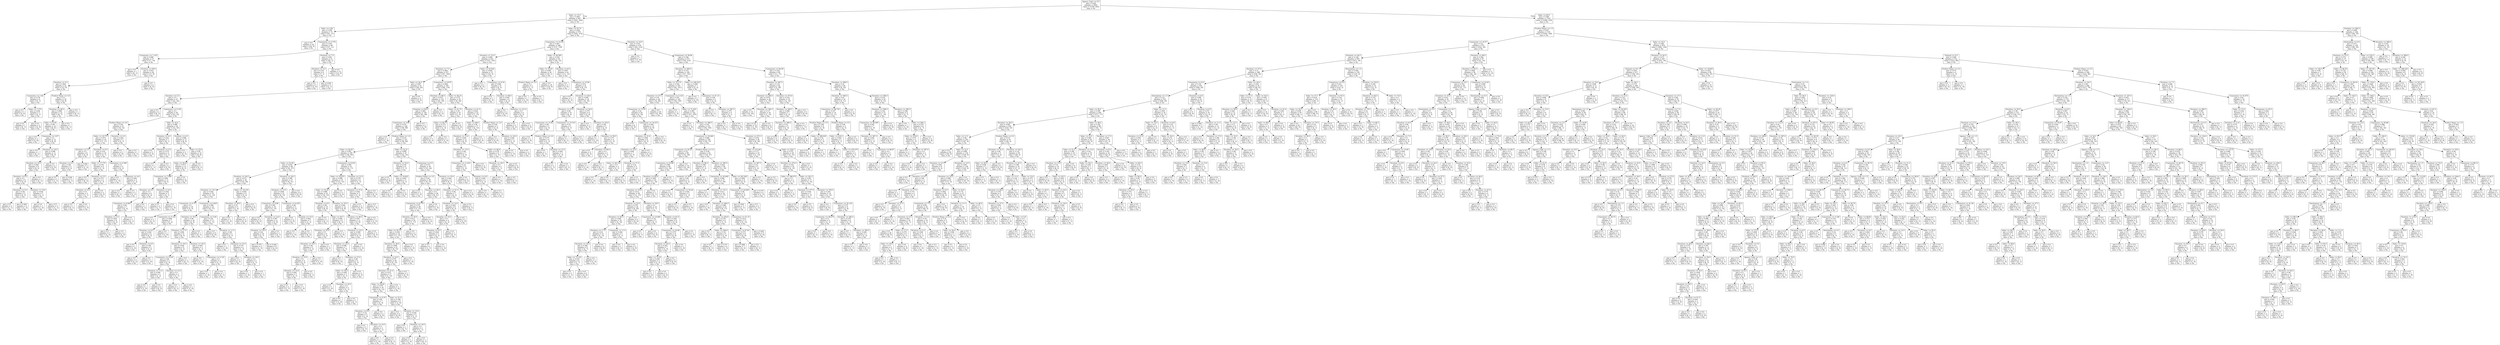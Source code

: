 digraph Tree {
node [shape=box] ;
0 [label="Agency_Code <= 0.5\ngini = 0.436\nsamples = 2002\nvalue = [1359, 643]\nclass = No"] ;
1 [label="Sales <= 15.5\ngini = 0.483\nsamples = 647\nvalue = [263, 384]\nclass = Yes"] ;
0 -> 1 [labeldistance=2.5, labelangle=45, headlabel="True"] ;
2 [label="Sales <= 3.56\ngini = 0.259\nsamples = 72\nvalue = [61, 11]\nclass = No"] ;
1 -> 2 ;
3 [label="gini = 0.0\nsamples = 24\nvalue = [24, 0]\nclass = No"] ;
2 -> 3 ;
4 [label="Commision <= 3.775\ngini = 0.353\nsamples = 48\nvalue = [37, 11]\nclass = No"] ;
2 -> 4 ;
5 [label="Commision <= 1.125\ngini = 0.466\nsamples = 27\nvalue = [17, 10]\nclass = No"] ;
4 -> 5 ;
6 [label="gini = 0.0\nsamples = 1\nvalue = [0, 1]\nclass = Yes"] ;
5 -> 6 ;
7 [label="Duration <= 69.0\ngini = 0.453\nsamples = 26\nvalue = [17, 9]\nclass = No"] ;
5 -> 7 ;
8 [label="Duration <= 4.5\ngini = 0.483\nsamples = 22\nvalue = [13, 9]\nclass = No"] ;
7 -> 8 ;
9 [label="Commision <= 1.92\ngini = 0.278\nsamples = 6\nvalue = [5, 1]\nclass = No"] ;
8 -> 9 ;
10 [label="gini = 0.0\nsamples = 3\nvalue = [3, 0]\nclass = No"] ;
9 -> 10 ;
11 [label="Sales <= 7.375\ngini = 0.444\nsamples = 3\nvalue = [2, 1]\nclass = No"] ;
9 -> 11 ;
12 [label="gini = 0.0\nsamples = 1\nvalue = [0, 1]\nclass = Yes"] ;
11 -> 12 ;
13 [label="gini = 0.0\nsamples = 2\nvalue = [2, 0]\nclass = No"] ;
11 -> 13 ;
14 [label="Product Name <= 3.0\ngini = 0.5\nsamples = 16\nvalue = [8, 8]\nclass = No"] ;
8 -> 14 ;
15 [label="Duration <= 48.5\ngini = 0.498\nsamples = 15\nvalue = [8, 7]\nclass = No"] ;
14 -> 15 ;
16 [label="Sales <= 8.34\ngini = 0.49\nsamples = 14\nvalue = [8, 6]\nclass = No"] ;
15 -> 16 ;
17 [label="gini = 0.0\nsamples = 2\nvalue = [2, 0]\nclass = No"] ;
16 -> 17 ;
18 [label="Commision <= 2.97\ngini = 0.5\nsamples = 12\nvalue = [6, 6]\nclass = No"] ;
16 -> 18 ;
19 [label="gini = 0.0\nsamples = 1\nvalue = [0, 1]\nclass = Yes"] ;
18 -> 19 ;
20 [label="Duration <= 19.5\ngini = 0.496\nsamples = 11\nvalue = [6, 5]\nclass = No"] ;
18 -> 20 ;
21 [label="Duration <= 14.5\ngini = 0.494\nsamples = 9\nvalue = [4, 5]\nclass = Yes"] ;
20 -> 21 ;
22 [label="Duration <= 6.5\ngini = 0.5\nsamples = 8\nvalue = [4, 4]\nclass = No"] ;
21 -> 22 ;
23 [label="Duration <= 5.5\ngini = 0.48\nsamples = 5\nvalue = [2, 3]\nclass = Yes"] ;
22 -> 23 ;
24 [label="gini = 0.5\nsamples = 2\nvalue = [1, 1]\nclass = No"] ;
23 -> 24 ;
25 [label="gini = 0.444\nsamples = 3\nvalue = [1, 2]\nclass = Yes"] ;
23 -> 25 ;
26 [label="Duration <= 10.0\ngini = 0.444\nsamples = 3\nvalue = [2, 1]\nclass = No"] ;
22 -> 26 ;
27 [label="gini = 0.0\nsamples = 1\nvalue = [1, 0]\nclass = No"] ;
26 -> 27 ;
28 [label="gini = 0.5\nsamples = 2\nvalue = [1, 1]\nclass = No"] ;
26 -> 28 ;
29 [label="gini = 0.0\nsamples = 1\nvalue = [0, 1]\nclass = Yes"] ;
21 -> 29 ;
30 [label="gini = 0.0\nsamples = 2\nvalue = [2, 0]\nclass = No"] ;
20 -> 30 ;
31 [label="gini = 0.0\nsamples = 1\nvalue = [0, 1]\nclass = Yes"] ;
15 -> 31 ;
32 [label="gini = 0.0\nsamples = 1\nvalue = [0, 1]\nclass = Yes"] ;
14 -> 32 ;
33 [label="gini = 0.0\nsamples = 4\nvalue = [4, 0]\nclass = No"] ;
7 -> 33 ;
34 [label="Duration <= 7.5\ngini = 0.091\nsamples = 21\nvalue = [20, 1]\nclass = No"] ;
4 -> 34 ;
35 [label="Duration <= 5.5\ngini = 0.219\nsamples = 8\nvalue = [7, 1]\nclass = No"] ;
34 -> 35 ;
36 [label="gini = 0.0\nsamples = 5\nvalue = [5, 0]\nclass = No"] ;
35 -> 36 ;
37 [label="gini = 0.444\nsamples = 3\nvalue = [2, 1]\nclass = No"] ;
35 -> 37 ;
38 [label="gini = 0.0\nsamples = 13\nvalue = [13, 0]\nclass = No"] ;
34 -> 38 ;
39 [label="Sales <= 55.75\ngini = 0.456\nsamples = 575\nvalue = [202, 373]\nclass = Yes"] ;
1 -> 39 ;
40 [label="Commision <= 12.39\ngini = 0.497\nsamples = 296\nvalue = [137, 159]\nclass = Yes"] ;
39 -> 40 ;
41 [label="Duration <= 72.0\ngini = 0.489\nsamples = 252\nvalue = [107, 145]\nclass = Yes"] ;
40 -> 41 ;
42 [label="Duration <= 7.5\ngini = 0.484\nsamples = 237\nvalue = [97, 140]\nclass = Yes"] ;
41 -> 42 ;
43 [label="Sales <= 34.5\ngini = 0.497\nsamples = 52\nvalue = [28, 24]\nclass = No"] ;
42 -> 43 ;
44 [label="Duration <= 2.5\ngini = 0.5\nsamples = 47\nvalue = [23, 24]\nclass = Yes"] ;
43 -> 44 ;
45 [label="gini = 0.0\nsamples = 2\nvalue = [0, 2]\nclass = Yes"] ;
44 -> 45 ;
46 [label="Commision <= 5.125\ngini = 0.5\nsamples = 45\nvalue = [23, 22]\nclass = No"] ;
44 -> 46 ;
47 [label="Product Name <= 2.0\ngini = 0.49\nsamples = 21\nvalue = [9, 12]\nclass = Yes"] ;
46 -> 47 ;
48 [label="Sales <= 16.775\ngini = 0.475\nsamples = 18\nvalue = [7, 11]\nclass = Yes"] ;
47 -> 48 ;
49 [label="Duration <= 5.5\ngini = 0.5\nsamples = 8\nvalue = [4, 4]\nclass = No"] ;
48 -> 49 ;
50 [label="Duration <= 4.5\ngini = 0.48\nsamples = 5\nvalue = [3, 2]\nclass = No"] ;
49 -> 50 ;
51 [label="gini = 0.5\nsamples = 2\nvalue = [1, 1]\nclass = No"] ;
50 -> 51 ;
52 [label="gini = 0.444\nsamples = 3\nvalue = [2, 1]\nclass = No"] ;
50 -> 52 ;
53 [label="gini = 0.444\nsamples = 3\nvalue = [1, 2]\nclass = Yes"] ;
49 -> 53 ;
54 [label="Duration <= 6.5\ngini = 0.42\nsamples = 10\nvalue = [3, 7]\nclass = Yes"] ;
48 -> 54 ;
55 [label="Sales <= 17.775\ngini = 0.278\nsamples = 6\nvalue = [1, 5]\nclass = Yes"] ;
54 -> 55 ;
56 [label="gini = 0.0\nsamples = 2\nvalue = [0, 2]\nclass = Yes"] ;
55 -> 56 ;
57 [label="Duration <= 5.5\ngini = 0.375\nsamples = 4\nvalue = [1, 3]\nclass = Yes"] ;
55 -> 57 ;
58 [label="Duration <= 4.0\ngini = 0.5\nsamples = 2\nvalue = [1, 1]\nclass = No"] ;
57 -> 58 ;
59 [label="gini = 0.0\nsamples = 1\nvalue = [0, 1]\nclass = Yes"] ;
58 -> 59 ;
60 [label="gini = 0.0\nsamples = 1\nvalue = [1, 0]\nclass = No"] ;
58 -> 60 ;
61 [label="gini = 0.0\nsamples = 2\nvalue = [0, 2]\nclass = Yes"] ;
57 -> 61 ;
62 [label="Commision <= 4.595\ngini = 0.5\nsamples = 4\nvalue = [2, 2]\nclass = No"] ;
54 -> 62 ;
63 [label="gini = 0.0\nsamples = 1\nvalue = [1, 0]\nclass = No"] ;
62 -> 63 ;
64 [label="Commision <= 4.9\ngini = 0.444\nsamples = 3\nvalue = [1, 2]\nclass = Yes"] ;
62 -> 64 ;
65 [label="gini = 0.0\nsamples = 1\nvalue = [0, 1]\nclass = Yes"] ;
64 -> 65 ;
66 [label="gini = 0.5\nsamples = 2\nvalue = [1, 1]\nclass = No"] ;
64 -> 66 ;
67 [label="Duration <= 4.5\ngini = 0.444\nsamples = 3\nvalue = [2, 1]\nclass = No"] ;
47 -> 67 ;
68 [label="gini = 0.0\nsamples = 2\nvalue = [2, 0]\nclass = No"] ;
67 -> 68 ;
69 [label="gini = 0.0\nsamples = 1\nvalue = [0, 1]\nclass = Yes"] ;
67 -> 69 ;
70 [label="Sales <= 22.0\ngini = 0.486\nsamples = 24\nvalue = [14, 10]\nclass = No"] ;
46 -> 70 ;
71 [label="Duration <= 4.5\ngini = 0.245\nsamples = 7\nvalue = [6, 1]\nclass = No"] ;
70 -> 71 ;
72 [label="gini = 0.0\nsamples = 3\nvalue = [3, 0]\nclass = No"] ;
71 -> 72 ;
73 [label="Duration <= 5.5\ngini = 0.375\nsamples = 4\nvalue = [3, 1]\nclass = No"] ;
71 -> 73 ;
74 [label="gini = 0.5\nsamples = 2\nvalue = [1, 1]\nclass = No"] ;
73 -> 74 ;
75 [label="gini = 0.0\nsamples = 2\nvalue = [2, 0]\nclass = No"] ;
73 -> 75 ;
76 [label="Duration <= 4.5\ngini = 0.498\nsamples = 17\nvalue = [8, 9]\nclass = Yes"] ;
70 -> 76 ;
77 [label="gini = 0.0\nsamples = 3\nvalue = [0, 3]\nclass = Yes"] ;
76 -> 77 ;
78 [label="Sales <= 33.0\ngini = 0.49\nsamples = 14\nvalue = [8, 6]\nclass = No"] ;
76 -> 78 ;
79 [label="Sales <= 29.25\ngini = 0.473\nsamples = 13\nvalue = [8, 5]\nclass = No"] ;
78 -> 79 ;
80 [label="Commision <= 7.095\ngini = 0.496\nsamples = 11\nvalue = [6, 5]\nclass = No"] ;
79 -> 80 ;
81 [label="Duration <= 6.5\ngini = 0.5\nsamples = 8\nvalue = [4, 4]\nclass = No"] ;
80 -> 81 ;
82 [label="Commision <= 6.845\ngini = 0.49\nsamples = 7\nvalue = [4, 3]\nclass = No"] ;
81 -> 82 ;
83 [label="Duration <= 5.5\ngini = 0.444\nsamples = 6\nvalue = [4, 2]\nclass = No"] ;
82 -> 83 ;
84 [label="gini = 0.5\nsamples = 4\nvalue = [2, 2]\nclass = No"] ;
83 -> 84 ;
85 [label="gini = 0.0\nsamples = 2\nvalue = [2, 0]\nclass = No"] ;
83 -> 85 ;
86 [label="gini = 0.0\nsamples = 1\nvalue = [0, 1]\nclass = Yes"] ;
82 -> 86 ;
87 [label="gini = 0.0\nsamples = 1\nvalue = [0, 1]\nclass = Yes"] ;
81 -> 87 ;
88 [label="Duration <= 6.5\ngini = 0.444\nsamples = 3\nvalue = [2, 1]\nclass = No"] ;
80 -> 88 ;
89 [label="gini = 0.5\nsamples = 2\nvalue = [1, 1]\nclass = No"] ;
88 -> 89 ;
90 [label="gini = 0.0\nsamples = 1\nvalue = [1, 0]\nclass = No"] ;
88 -> 90 ;
91 [label="gini = 0.0\nsamples = 2\nvalue = [2, 0]\nclass = No"] ;
79 -> 91 ;
92 [label="gini = 0.0\nsamples = 1\nvalue = [0, 1]\nclass = Yes"] ;
78 -> 92 ;
93 [label="gini = 0.0\nsamples = 5\nvalue = [5, 0]\nclass = No"] ;
43 -> 93 ;
94 [label="Commision <= 9.875\ngini = 0.468\nsamples = 185\nvalue = [69, 116]\nclass = Yes"] ;
42 -> 94 ;
95 [label="Duration <= 66.5\ngini = 0.479\nsamples = 153\nvalue = [61, 92]\nclass = Yes"] ;
94 -> 95 ;
96 [label="Duration <= 62.0\ngini = 0.483\nsamples = 150\nvalue = [61, 89]\nclass = Yes"] ;
95 -> 96 ;
97 [label="Commision <= 3.69\ngini = 0.479\nsamples = 148\nvalue = [59, 89]\nclass = Yes"] ;
96 -> 97 ;
98 [label="gini = 0.0\nsamples = 1\nvalue = [1, 0]\nclass = No"] ;
97 -> 98 ;
99 [label="Product Name <= 1.0\ngini = 0.478\nsamples = 147\nvalue = [58, 89]\nclass = Yes"] ;
97 -> 99 ;
100 [label="Sales <= 28.25\ngini = 0.461\nsamples = 100\nvalue = [36, 64]\nclass = Yes"] ;
99 -> 100 ;
101 [label="Sales <= 23.45\ngini = 0.434\nsamples = 69\nvalue = [22, 47]\nclass = Yes"] ;
100 -> 101 ;
102 [label="Duration <= 20.5\ngini = 0.472\nsamples = 42\nvalue = [16, 26]\nclass = Yes"] ;
101 -> 102 ;
103 [label="Duration <= 10.5\ngini = 0.444\nsamples = 33\nvalue = [11, 22]\nclass = Yes"] ;
102 -> 103 ;
104 [label="Commision <= 4.75\ngini = 0.5\nsamples = 10\nvalue = [5, 5]\nclass = No"] ;
103 -> 104 ;
105 [label="gini = 0.0\nsamples = 3\nvalue = [0, 3]\nclass = Yes"] ;
104 -> 105 ;
106 [label="Commision <= 5.125\ngini = 0.408\nsamples = 7\nvalue = [5, 2]\nclass = No"] ;
104 -> 106 ;
107 [label="Duration <= 8.5\ngini = 0.444\nsamples = 6\nvalue = [4, 2]\nclass = No"] ;
106 -> 107 ;
108 [label="gini = 0.0\nsamples = 1\nvalue = [1, 0]\nclass = No"] ;
107 -> 108 ;
109 [label="Duration <= 9.5\ngini = 0.48\nsamples = 5\nvalue = [3, 2]\nclass = No"] ;
107 -> 109 ;
110 [label="gini = 0.5\nsamples = 4\nvalue = [2, 2]\nclass = No"] ;
109 -> 110 ;
111 [label="gini = 0.0\nsamples = 1\nvalue = [1, 0]\nclass = No"] ;
109 -> 111 ;
112 [label="gini = 0.0\nsamples = 1\nvalue = [1, 0]\nclass = No"] ;
106 -> 112 ;
113 [label="Commision <= 4.625\ngini = 0.386\nsamples = 23\nvalue = [6, 17]\nclass = Yes"] ;
103 -> 113 ;
114 [label="Duration <= 19.5\ngini = 0.48\nsamples = 10\nvalue = [4, 6]\nclass = Yes"] ;
113 -> 114 ;
115 [label="Duration <= 17.5\ngini = 0.494\nsamples = 9\nvalue = [4, 5]\nclass = Yes"] ;
114 -> 115 ;
116 [label="Duration <= 16.5\ngini = 0.444\nsamples = 6\nvalue = [2, 4]\nclass = Yes"] ;
115 -> 116 ;
117 [label="Commision <= 4.125\ngini = 0.48\nsamples = 5\nvalue = [2, 3]\nclass = Yes"] ;
116 -> 117 ;
118 [label="Duration <= 11.5\ngini = 0.444\nsamples = 3\nvalue = [1, 2]\nclass = Yes"] ;
117 -> 118 ;
119 [label="gini = 0.0\nsamples = 1\nvalue = [1, 0]\nclass = No"] ;
118 -> 119 ;
120 [label="gini = 0.0\nsamples = 2\nvalue = [0, 2]\nclass = Yes"] ;
118 -> 120 ;
121 [label="Duration <= 13.5\ngini = 0.5\nsamples = 2\nvalue = [1, 1]\nclass = No"] ;
117 -> 121 ;
122 [label="gini = 0.0\nsamples = 1\nvalue = [0, 1]\nclass = Yes"] ;
121 -> 122 ;
123 [label="gini = 0.0\nsamples = 1\nvalue = [1, 0]\nclass = No"] ;
121 -> 123 ;
124 [label="gini = 0.0\nsamples = 1\nvalue = [0, 1]\nclass = Yes"] ;
116 -> 124 ;
125 [label="Duration <= 18.5\ngini = 0.444\nsamples = 3\nvalue = [2, 1]\nclass = No"] ;
115 -> 125 ;
126 [label="gini = 0.0\nsamples = 1\nvalue = [1, 0]\nclass = No"] ;
125 -> 126 ;
127 [label="Commision <= 4.125\ngini = 0.5\nsamples = 2\nvalue = [1, 1]\nclass = No"] ;
125 -> 127 ;
128 [label="gini = 0.0\nsamples = 1\nvalue = [1, 0]\nclass = No"] ;
127 -> 128 ;
129 [label="gini = 0.0\nsamples = 1\nvalue = [0, 1]\nclass = Yes"] ;
127 -> 129 ;
130 [label="gini = 0.0\nsamples = 1\nvalue = [0, 1]\nclass = Yes"] ;
114 -> 130 ;
131 [label="Commision <= 5.64\ngini = 0.26\nsamples = 13\nvalue = [2, 11]\nclass = Yes"] ;
113 -> 131 ;
132 [label="gini = 0.0\nsamples = 8\nvalue = [0, 8]\nclass = Yes"] ;
131 -> 132 ;
133 [label="Duration <= 11.5\ngini = 0.48\nsamples = 5\nvalue = [2, 3]\nclass = Yes"] ;
131 -> 133 ;
134 [label="gini = 0.0\nsamples = 1\nvalue = [1, 0]\nclass = No"] ;
133 -> 134 ;
135 [label="Duration <= 15.5\ngini = 0.375\nsamples = 4\nvalue = [1, 3]\nclass = Yes"] ;
133 -> 135 ;
136 [label="gini = 0.0\nsamples = 2\nvalue = [0, 2]\nclass = Yes"] ;
135 -> 136 ;
137 [label="Duration <= 18.5\ngini = 0.5\nsamples = 2\nvalue = [1, 1]\nclass = No"] ;
135 -> 137 ;
138 [label="gini = 0.0\nsamples = 1\nvalue = [1, 0]\nclass = No"] ;
137 -> 138 ;
139 [label="gini = 0.0\nsamples = 1\nvalue = [0, 1]\nclass = Yes"] ;
137 -> 139 ;
140 [label="Sales <= 19.125\ngini = 0.494\nsamples = 9\nvalue = [5, 4]\nclass = No"] ;
102 -> 140 ;
141 [label="Duration <= 26.0\ngini = 0.32\nsamples = 5\nvalue = [1, 4]\nclass = Yes"] ;
140 -> 141 ;
142 [label="gini = 0.0\nsamples = 1\nvalue = [1, 0]\nclass = No"] ;
141 -> 142 ;
143 [label="gini = 0.0\nsamples = 4\nvalue = [0, 4]\nclass = Yes"] ;
141 -> 143 ;
144 [label="gini = 0.0\nsamples = 4\nvalue = [4, 0]\nclass = No"] ;
140 -> 144 ;
145 [label="Duration <= 20.5\ngini = 0.346\nsamples = 27\nvalue = [6, 21]\nclass = Yes"] ;
101 -> 145 ;
146 [label="Duration <= 13.5\ngini = 0.408\nsamples = 21\nvalue = [6, 15]\nclass = Yes"] ;
145 -> 146 ;
147 [label="Commision <= 6.69\ngini = 0.305\nsamples = 16\nvalue = [3, 13]\nclass = Yes"] ;
146 -> 147 ;
148 [label="gini = 0.0\nsamples = 5\nvalue = [0, 5]\nclass = Yes"] ;
147 -> 148 ;
149 [label="Duration <= 12.0\ngini = 0.397\nsamples = 11\nvalue = [3, 8]\nclass = Yes"] ;
147 -> 149 ;
150 [label="Duration <= 10.5\ngini = 0.42\nsamples = 10\nvalue = [3, 7]\nclass = Yes"] ;
149 -> 150 ;
151 [label="gini = 0.375\nsamples = 4\nvalue = [1, 3]\nclass = Yes"] ;
150 -> 151 ;
152 [label="gini = 0.444\nsamples = 6\nvalue = [2, 4]\nclass = Yes"] ;
150 -> 152 ;
153 [label="gini = 0.0\nsamples = 1\nvalue = [0, 1]\nclass = Yes"] ;
149 -> 153 ;
154 [label="Commision <= 6.255\ngini = 0.48\nsamples = 5\nvalue = [3, 2]\nclass = No"] ;
146 -> 154 ;
155 [label="gini = 0.0\nsamples = 2\nvalue = [2, 0]\nclass = No"] ;
154 -> 155 ;
156 [label="Duration <= 15.5\ngini = 0.444\nsamples = 3\nvalue = [1, 2]\nclass = Yes"] ;
154 -> 156 ;
157 [label="gini = 0.0\nsamples = 1\nvalue = [1, 0]\nclass = No"] ;
156 -> 157 ;
158 [label="gini = 0.0\nsamples = 2\nvalue = [0, 2]\nclass = Yes"] ;
156 -> 158 ;
159 [label="gini = 0.0\nsamples = 6\nvalue = [0, 6]\nclass = Yes"] ;
145 -> 159 ;
160 [label="Commision <= 9.235\ngini = 0.495\nsamples = 31\nvalue = [14, 17]\nclass = Yes"] ;
100 -> 160 ;
161 [label="Sales <= 34.875\ngini = 0.499\nsamples = 25\nvalue = [13, 12]\nclass = No"] ;
160 -> 161 ;
162 [label="Sales <= 32.25\ngini = 0.496\nsamples = 22\nvalue = [10, 12]\nclass = Yes"] ;
161 -> 162 ;
163 [label="Duration <= 9.5\ngini = 0.48\nsamples = 10\nvalue = [6, 4]\nclass = No"] ;
162 -> 163 ;
164 [label="gini = 0.0\nsamples = 1\nvalue = [0, 1]\nclass = Yes"] ;
163 -> 164 ;
165 [label="Sales <= 29.7\ngini = 0.444\nsamples = 9\nvalue = [6, 3]\nclass = No"] ;
163 -> 165 ;
166 [label="Duration <= 25.0\ngini = 0.5\nsamples = 6\nvalue = [3, 3]\nclass = No"] ;
165 -> 166 ;
167 [label="Duration <= 18.5\ngini = 0.48\nsamples = 5\nvalue = [3, 2]\nclass = No"] ;
166 -> 167 ;
168 [label="Duration <= 15.0\ngini = 0.5\nsamples = 4\nvalue = [2, 2]\nclass = No"] ;
167 -> 168 ;
169 [label="Duration <= 12.0\ngini = 0.444\nsamples = 3\nvalue = [2, 1]\nclass = No"] ;
168 -> 169 ;
170 [label="gini = 0.5\nsamples = 2\nvalue = [1, 1]\nclass = No"] ;
169 -> 170 ;
171 [label="gini = 0.0\nsamples = 1\nvalue = [1, 0]\nclass = No"] ;
169 -> 171 ;
172 [label="gini = 0.0\nsamples = 1\nvalue = [0, 1]\nclass = Yes"] ;
168 -> 172 ;
173 [label="gini = 0.0\nsamples = 1\nvalue = [1, 0]\nclass = No"] ;
167 -> 173 ;
174 [label="gini = 0.0\nsamples = 1\nvalue = [0, 1]\nclass = Yes"] ;
166 -> 174 ;
175 [label="gini = 0.0\nsamples = 3\nvalue = [3, 0]\nclass = No"] ;
165 -> 175 ;
176 [label="Duration <= 55.5\ngini = 0.444\nsamples = 12\nvalue = [4, 8]\nclass = Yes"] ;
162 -> 176 ;
177 [label="Duration <= 39.0\ngini = 0.397\nsamples = 11\nvalue = [3, 8]\nclass = Yes"] ;
176 -> 177 ;
178 [label="Duration <= 33.5\ngini = 0.469\nsamples = 8\nvalue = [3, 5]\nclass = Yes"] ;
177 -> 178 ;
179 [label="Duration <= 14.5\ngini = 0.408\nsamples = 7\nvalue = [2, 5]\nclass = Yes"] ;
178 -> 179 ;
180 [label="gini = 0.0\nsamples = 2\nvalue = [0, 2]\nclass = Yes"] ;
179 -> 180 ;
181 [label="Duration <= 27.0\ngini = 0.48\nsamples = 5\nvalue = [2, 3]\nclass = Yes"] ;
179 -> 181 ;
182 [label="Sales <= 34.0\ngini = 0.444\nsamples = 3\nvalue = [2, 1]\nclass = No"] ;
181 -> 182 ;
183 [label="gini = 0.0\nsamples = 1\nvalue = [1, 0]\nclass = No"] ;
182 -> 183 ;
184 [label="Duration <= 16.5\ngini = 0.5\nsamples = 2\nvalue = [1, 1]\nclass = No"] ;
182 -> 184 ;
185 [label="gini = 0.0\nsamples = 1\nvalue = [1, 0]\nclass = No"] ;
184 -> 185 ;
186 [label="gini = 0.0\nsamples = 1\nvalue = [0, 1]\nclass = Yes"] ;
184 -> 186 ;
187 [label="gini = 0.0\nsamples = 2\nvalue = [0, 2]\nclass = Yes"] ;
181 -> 187 ;
188 [label="gini = 0.0\nsamples = 1\nvalue = [1, 0]\nclass = No"] ;
178 -> 188 ;
189 [label="gini = 0.0\nsamples = 3\nvalue = [0, 3]\nclass = Yes"] ;
177 -> 189 ;
190 [label="gini = 0.0\nsamples = 1\nvalue = [1, 0]\nclass = No"] ;
176 -> 190 ;
191 [label="gini = 0.0\nsamples = 3\nvalue = [3, 0]\nclass = No"] ;
161 -> 191 ;
192 [label="Duration <= 31.0\ngini = 0.278\nsamples = 6\nvalue = [1, 5]\nclass = Yes"] ;
160 -> 192 ;
193 [label="Duration <= 27.0\ngini = 0.444\nsamples = 3\nvalue = [1, 2]\nclass = Yes"] ;
192 -> 193 ;
194 [label="gini = 0.0\nsamples = 2\nvalue = [0, 2]\nclass = Yes"] ;
193 -> 194 ;
195 [label="gini = 0.0\nsamples = 1\nvalue = [1, 0]\nclass = No"] ;
193 -> 195 ;
196 [label="gini = 0.0\nsamples = 3\nvalue = [0, 3]\nclass = Yes"] ;
192 -> 196 ;
197 [label="Sales <= 22.21\ngini = 0.498\nsamples = 47\nvalue = [22, 25]\nclass = Yes"] ;
99 -> 197 ;
198 [label="Duration <= 22.0\ngini = 0.219\nsamples = 8\nvalue = [7, 1]\nclass = No"] ;
197 -> 198 ;
199 [label="gini = 0.0\nsamples = 5\nvalue = [5, 0]\nclass = No"] ;
198 -> 199 ;
200 [label="Sales <= 19.925\ngini = 0.444\nsamples = 3\nvalue = [2, 1]\nclass = No"] ;
198 -> 200 ;
201 [label="gini = 0.0\nsamples = 1\nvalue = [0, 1]\nclass = Yes"] ;
200 -> 201 ;
202 [label="gini = 0.0\nsamples = 2\nvalue = [2, 0]\nclass = No"] ;
200 -> 202 ;
203 [label="Commision <= 9.5\ngini = 0.473\nsamples = 39\nvalue = [15, 24]\nclass = Yes"] ;
197 -> 203 ;
204 [label="Product Name <= 3.5\ngini = 0.42\nsamples = 30\nvalue = [9, 21]\nclass = Yes"] ;
203 -> 204 ;
205 [label="gini = 0.0\nsamples = 1\nvalue = [1, 0]\nclass = No"] ;
204 -> 205 ;
206 [label="Duration <= 49.5\ngini = 0.4\nsamples = 29\nvalue = [8, 21]\nclass = Yes"] ;
204 -> 206 ;
207 [label="Commision <= 8.775\ngini = 0.375\nsamples = 28\nvalue = [7, 21]\nclass = Yes"] ;
206 -> 207 ;
208 [label="Duration <= 35.0\ngini = 0.413\nsamples = 24\nvalue = [7, 17]\nclass = Yes"] ;
207 -> 208 ;
209 [label="Sales <= 34.15\ngini = 0.434\nsamples = 22\nvalue = [7, 15]\nclass = Yes"] ;
208 -> 209 ;
210 [label="Duration <= 30.5\ngini = 0.408\nsamples = 21\nvalue = [6, 15]\nclass = Yes"] ;
209 -> 210 ;
211 [label="Duration <= 23.5\ngini = 0.375\nsamples = 20\nvalue = [5, 15]\nclass = Yes"] ;
210 -> 211 ;
212 [label="Duration <= 21.0\ngini = 0.415\nsamples = 17\nvalue = [5, 12]\nclass = Yes"] ;
211 -> 212 ;
213 [label="Sales <= 29.45\ngini = 0.375\nsamples = 16\nvalue = [4, 12]\nclass = Yes"] ;
212 -> 213 ;
214 [label="Commision <= 6.75\ngini = 0.49\nsamples = 7\nvalue = [3, 4]\nclass = Yes"] ;
213 -> 214 ;
215 [label="Duration <= 9.5\ngini = 0.32\nsamples = 5\nvalue = [1, 4]\nclass = Yes"] ;
214 -> 215 ;
216 [label="gini = 0.0\nsamples = 3\nvalue = [0, 3]\nclass = Yes"] ;
215 -> 216 ;
217 [label="Duration <= 14.5\ngini = 0.5\nsamples = 2\nvalue = [1, 1]\nclass = No"] ;
215 -> 217 ;
218 [label="gini = 0.0\nsamples = 1\nvalue = [1, 0]\nclass = No"] ;
217 -> 218 ;
219 [label="gini = 0.0\nsamples = 1\nvalue = [0, 1]\nclass = Yes"] ;
217 -> 219 ;
220 [label="gini = 0.0\nsamples = 2\nvalue = [2, 0]\nclass = No"] ;
214 -> 220 ;
221 [label="Sales <= 31.5\ngini = 0.198\nsamples = 9\nvalue = [1, 8]\nclass = Yes"] ;
213 -> 221 ;
222 [label="gini = 0.0\nsamples = 6\nvalue = [0, 6]\nclass = Yes"] ;
221 -> 222 ;
223 [label="Duration <= 15.0\ngini = 0.444\nsamples = 3\nvalue = [1, 2]\nclass = Yes"] ;
221 -> 223 ;
224 [label="gini = 0.0\nsamples = 1\nvalue = [0, 1]\nclass = Yes"] ;
223 -> 224 ;
225 [label="Duration <= 16.5\ngini = 0.5\nsamples = 2\nvalue = [1, 1]\nclass = No"] ;
223 -> 225 ;
226 [label="gini = 0.0\nsamples = 1\nvalue = [1, 0]\nclass = No"] ;
225 -> 226 ;
227 [label="gini = 0.0\nsamples = 1\nvalue = [0, 1]\nclass = Yes"] ;
225 -> 227 ;
228 [label="gini = 0.0\nsamples = 1\nvalue = [1, 0]\nclass = No"] ;
212 -> 228 ;
229 [label="gini = 0.0\nsamples = 3\nvalue = [0, 3]\nclass = Yes"] ;
211 -> 229 ;
230 [label="gini = 0.0\nsamples = 1\nvalue = [1, 0]\nclass = No"] ;
210 -> 230 ;
231 [label="gini = 0.0\nsamples = 1\nvalue = [1, 0]\nclass = No"] ;
209 -> 231 ;
232 [label="gini = 0.0\nsamples = 2\nvalue = [0, 2]\nclass = Yes"] ;
208 -> 232 ;
233 [label="gini = 0.0\nsamples = 4\nvalue = [0, 4]\nclass = Yes"] ;
207 -> 233 ;
234 [label="gini = 0.0\nsamples = 1\nvalue = [1, 0]\nclass = No"] ;
206 -> 234 ;
235 [label="Duration <= 35.0\ngini = 0.444\nsamples = 9\nvalue = [6, 3]\nclass = No"] ;
203 -> 235 ;
236 [label="Duration <= 21.5\ngini = 0.49\nsamples = 7\nvalue = [4, 3]\nclass = No"] ;
235 -> 236 ;
237 [label="Duration <= 12.0\ngini = 0.444\nsamples = 6\nvalue = [4, 2]\nclass = No"] ;
236 -> 237 ;
238 [label="Duration <= 10.5\ngini = 0.5\nsamples = 4\nvalue = [2, 2]\nclass = No"] ;
237 -> 238 ;
239 [label="Duration <= 9.5\ngini = 0.444\nsamples = 3\nvalue = [2, 1]\nclass = No"] ;
238 -> 239 ;
240 [label="gini = 0.5\nsamples = 2\nvalue = [1, 1]\nclass = No"] ;
239 -> 240 ;
241 [label="gini = 0.0\nsamples = 1\nvalue = [1, 0]\nclass = No"] ;
239 -> 241 ;
242 [label="gini = 0.0\nsamples = 1\nvalue = [0, 1]\nclass = Yes"] ;
238 -> 242 ;
243 [label="gini = 0.0\nsamples = 2\nvalue = [2, 0]\nclass = No"] ;
237 -> 243 ;
244 [label="gini = 0.0\nsamples = 1\nvalue = [0, 1]\nclass = Yes"] ;
236 -> 244 ;
245 [label="gini = 0.0\nsamples = 2\nvalue = [2, 0]\nclass = No"] ;
235 -> 245 ;
246 [label="gini = 0.0\nsamples = 2\nvalue = [2, 0]\nclass = No"] ;
96 -> 246 ;
247 [label="gini = 0.0\nsamples = 3\nvalue = [0, 3]\nclass = Yes"] ;
95 -> 247 ;
248 [label="Sales <= 46.15\ngini = 0.375\nsamples = 32\nvalue = [8, 24]\nclass = Yes"] ;
94 -> 248 ;
249 [label="Sales <= 41.75\ngini = 0.18\nsamples = 10\nvalue = [1, 9]\nclass = Yes"] ;
248 -> 249 ;
250 [label="Sales <= 40.75\ngini = 0.375\nsamples = 4\nvalue = [1, 3]\nclass = Yes"] ;
249 -> 250 ;
251 [label="gini = 0.0\nsamples = 3\nvalue = [0, 3]\nclass = Yes"] ;
250 -> 251 ;
252 [label="gini = 0.0\nsamples = 1\nvalue = [1, 0]\nclass = No"] ;
250 -> 252 ;
253 [label="gini = 0.0\nsamples = 6\nvalue = [0, 6]\nclass = Yes"] ;
249 -> 253 ;
254 [label="Duration <= 21.5\ngini = 0.434\nsamples = 22\nvalue = [7, 15]\nclass = Yes"] ;
248 -> 254 ;
255 [label="Sales <= 48.0\ngini = 0.36\nsamples = 17\nvalue = [4, 13]\nclass = Yes"] ;
254 -> 255 ;
256 [label="Duration <= 15.0\ngini = 0.426\nsamples = 13\nvalue = [4, 9]\nclass = Yes"] ;
255 -> 256 ;
257 [label="Duration <= 13.5\ngini = 0.49\nsamples = 7\nvalue = [3, 4]\nclass = Yes"] ;
256 -> 257 ;
258 [label="Commision <= 11.815\ngini = 0.32\nsamples = 5\nvalue = [1, 4]\nclass = Yes"] ;
257 -> 258 ;
259 [label="gini = 0.0\nsamples = 2\nvalue = [0, 2]\nclass = Yes"] ;
258 -> 259 ;
260 [label="Duration <= 9.0\ngini = 0.444\nsamples = 3\nvalue = [1, 2]\nclass = Yes"] ;
258 -> 260 ;
261 [label="gini = 0.0\nsamples = 1\nvalue = [0, 1]\nclass = Yes"] ;
260 -> 261 ;
262 [label="gini = 0.5\nsamples = 2\nvalue = [1, 1]\nclass = No"] ;
260 -> 262 ;
263 [label="gini = 0.0\nsamples = 2\nvalue = [2, 0]\nclass = No"] ;
257 -> 263 ;
264 [label="Sales <= 46.9\ngini = 0.278\nsamples = 6\nvalue = [1, 5]\nclass = Yes"] ;
256 -> 264 ;
265 [label="Duration <= 18.5\ngini = 0.5\nsamples = 2\nvalue = [1, 1]\nclass = No"] ;
264 -> 265 ;
266 [label="gini = 0.0\nsamples = 1\nvalue = [1, 0]\nclass = No"] ;
265 -> 266 ;
267 [label="gini = 0.0\nsamples = 1\nvalue = [0, 1]\nclass = Yes"] ;
265 -> 267 ;
268 [label="gini = 0.0\nsamples = 4\nvalue = [0, 4]\nclass = Yes"] ;
264 -> 268 ;
269 [label="gini = 0.0\nsamples = 4\nvalue = [0, 4]\nclass = Yes"] ;
255 -> 269 ;
270 [label="Product Name <= 2.0\ngini = 0.48\nsamples = 5\nvalue = [3, 2]\nclass = No"] ;
254 -> 270 ;
271 [label="gini = 0.0\nsamples = 2\nvalue = [2, 0]\nclass = No"] ;
270 -> 271 ;
272 [label="Duration <= 24.5\ngini = 0.444\nsamples = 3\nvalue = [1, 2]\nclass = Yes"] ;
270 -> 272 ;
273 [label="gini = 0.0\nsamples = 1\nvalue = [1, 0]\nclass = No"] ;
272 -> 273 ;
274 [label="gini = 0.0\nsamples = 2\nvalue = [0, 2]\nclass = Yes"] ;
272 -> 274 ;
275 [label="Sales <= 32.025\ngini = 0.444\nsamples = 15\nvalue = [10, 5]\nclass = No"] ;
41 -> 275 ;
276 [label="gini = 0.0\nsamples = 6\nvalue = [6, 0]\nclass = No"] ;
275 -> 276 ;
277 [label="Commision <= 9.19\ngini = 0.494\nsamples = 9\nvalue = [4, 5]\nclass = Yes"] ;
275 -> 277 ;
278 [label="gini = 0.0\nsamples = 3\nvalue = [0, 3]\nclass = Yes"] ;
277 -> 278 ;
279 [label="Duration <= 86.5\ngini = 0.444\nsamples = 6\nvalue = [4, 2]\nclass = No"] ;
277 -> 279 ;
280 [label="gini = 0.0\nsamples = 2\nvalue = [2, 0]\nclass = No"] ;
279 -> 280 ;
281 [label="Duration <= 121.0\ngini = 0.5\nsamples = 4\nvalue = [2, 2]\nclass = No"] ;
279 -> 281 ;
282 [label="gini = 0.0\nsamples = 2\nvalue = [0, 2]\nclass = Yes"] ;
281 -> 282 ;
283 [label="gini = 0.0\nsamples = 2\nvalue = [2, 0]\nclass = No"] ;
281 -> 283 ;
284 [label="Sales <= 49.595\ngini = 0.434\nsamples = 44\nvalue = [30, 14]\nclass = No"] ;
40 -> 284 ;
285 [label="Sales <= 19.25\ngini = 0.095\nsamples = 20\nvalue = [19, 1]\nclass = No"] ;
284 -> 285 ;
286 [label="Product Name <= 2.0\ngini = 0.5\nsamples = 2\nvalue = [1, 1]\nclass = No"] ;
285 -> 286 ;
287 [label="gini = 0.0\nsamples = 1\nvalue = [1, 0]\nclass = No"] ;
286 -> 287 ;
288 [label="gini = 0.0\nsamples = 1\nvalue = [0, 1]\nclass = Yes"] ;
286 -> 288 ;
289 [label="gini = 0.0\nsamples = 18\nvalue = [18, 0]\nclass = No"] ;
285 -> 289 ;
290 [label="Duration <= 8.5\ngini = 0.497\nsamples = 24\nvalue = [11, 13]\nclass = Yes"] ;
284 -> 290 ;
291 [label="gini = 0.0\nsamples = 3\nvalue = [3, 0]\nclass = No"] ;
290 -> 291 ;
292 [label="Commision <= 12.94\ngini = 0.472\nsamples = 21\nvalue = [8, 13]\nclass = Yes"] ;
290 -> 292 ;
293 [label="gini = 0.0\nsamples = 3\nvalue = [0, 3]\nclass = Yes"] ;
292 -> 293 ;
294 [label="Duration <= 29.0\ngini = 0.494\nsamples = 18\nvalue = [8, 10]\nclass = Yes"] ;
292 -> 294 ;
295 [label="Duration <= 15.0\ngini = 0.48\nsamples = 10\nvalue = [6, 4]\nclass = No"] ;
294 -> 295 ;
296 [label="Commision <= 13.44\ngini = 0.48\nsamples = 5\nvalue = [2, 3]\nclass = Yes"] ;
295 -> 296 ;
297 [label="gini = 0.0\nsamples = 1\nvalue = [1, 0]\nclass = No"] ;
296 -> 297 ;
298 [label="Product Name <= 2.0\ngini = 0.375\nsamples = 4\nvalue = [1, 3]\nclass = Yes"] ;
296 -> 298 ;
299 [label="gini = 0.0\nsamples = 1\nvalue = [0, 1]\nclass = Yes"] ;
298 -> 299 ;
300 [label="Duration <= 13.5\ngini = 0.444\nsamples = 3\nvalue = [1, 2]\nclass = Yes"] ;
298 -> 300 ;
301 [label="gini = 0.5\nsamples = 2\nvalue = [1, 1]\nclass = No"] ;
300 -> 301 ;
302 [label="gini = 0.0\nsamples = 1\nvalue = [0, 1]\nclass = Yes"] ;
300 -> 302 ;
303 [label="Commision <= 13.315\ngini = 0.32\nsamples = 5\nvalue = [4, 1]\nclass = No"] ;
295 -> 303 ;
304 [label="gini = 0.0\nsamples = 1\nvalue = [0, 1]\nclass = Yes"] ;
303 -> 304 ;
305 [label="gini = 0.0\nsamples = 4\nvalue = [4, 0]\nclass = No"] ;
303 -> 305 ;
306 [label="Duration <= 34.0\ngini = 0.375\nsamples = 8\nvalue = [2, 6]\nclass = Yes"] ;
294 -> 306 ;
307 [label="gini = 0.0\nsamples = 3\nvalue = [0, 3]\nclass = Yes"] ;
306 -> 307 ;
308 [label="Duration <= 45.0\ngini = 0.48\nsamples = 5\nvalue = [2, 3]\nclass = Yes"] ;
306 -> 308 ;
309 [label="gini = 0.0\nsamples = 1\nvalue = [1, 0]\nclass = No"] ;
308 -> 309 ;
310 [label="Duration <= 59.5\ngini = 0.375\nsamples = 4\nvalue = [1, 3]\nclass = Yes"] ;
308 -> 310 ;
311 [label="gini = 0.0\nsamples = 2\nvalue = [0, 2]\nclass = Yes"] ;
310 -> 311 ;
312 [label="Duration <= 90.0\ngini = 0.5\nsamples = 2\nvalue = [1, 1]\nclass = No"] ;
310 -> 312 ;
313 [label="gini = 0.0\nsamples = 1\nvalue = [1, 0]\nclass = No"] ;
312 -> 313 ;
314 [label="gini = 0.0\nsamples = 1\nvalue = [0, 1]\nclass = Yes"] ;
312 -> 314 ;
315 [label="Duration <= 10.5\ngini = 0.357\nsamples = 279\nvalue = [65, 214]\nclass = Yes"] ;
39 -> 315 ;
316 [label="gini = 0.0\nsamples = 7\nvalue = [7, 0]\nclass = No"] ;
315 -> 316 ;
317 [label="Commision <= 59.94\ngini = 0.336\nsamples = 272\nvalue = [58, 214]\nclass = Yes"] ;
315 -> 317 ;
318 [label="Duration <= 384.5\ngini = 0.372\nsamples = 190\nvalue = [47, 143]\nclass = Yes"] ;
317 -> 318 ;
319 [label="Sales <= 70.175\ngini = 0.354\nsamples = 183\nvalue = [42, 141]\nclass = Yes"] ;
318 -> 319 ;
320 [label="Duration <= 27.5\ngini = 0.18\nsamples = 40\nvalue = [4, 36]\nclass = Yes"] ;
319 -> 320 ;
321 [label="Commision <= 15.25\ngini = 0.32\nsamples = 20\nvalue = [4, 16]\nclass = Yes"] ;
320 -> 321 ;
322 [label="gini = 0.0\nsamples = 8\nvalue = [0, 8]\nclass = Yes"] ;
321 -> 322 ;
323 [label="Commision <= 16.315\ngini = 0.444\nsamples = 12\nvalue = [4, 8]\nclass = Yes"] ;
321 -> 323 ;
324 [label="Duration <= 21.0\ngini = 0.494\nsamples = 9\nvalue = [4, 5]\nclass = Yes"] ;
323 -> 324 ;
325 [label="Duration <= 13.0\ngini = 0.408\nsamples = 7\nvalue = [2, 5]\nclass = Yes"] ;
324 -> 325 ;
326 [label="Sales <= 62.125\ngini = 0.5\nsamples = 2\nvalue = [1, 1]\nclass = No"] ;
325 -> 326 ;
327 [label="gini = 0.0\nsamples = 1\nvalue = [1, 0]\nclass = No"] ;
326 -> 327 ;
328 [label="gini = 0.0\nsamples = 1\nvalue = [0, 1]\nclass = Yes"] ;
326 -> 328 ;
329 [label="Duration <= 17.5\ngini = 0.32\nsamples = 5\nvalue = [1, 4]\nclass = Yes"] ;
325 -> 329 ;
330 [label="gini = 0.0\nsamples = 3\nvalue = [0, 3]\nclass = Yes"] ;
329 -> 330 ;
331 [label="gini = 0.5\nsamples = 2\nvalue = [1, 1]\nclass = No"] ;
329 -> 331 ;
332 [label="gini = 0.0\nsamples = 2\nvalue = [2, 0]\nclass = No"] ;
324 -> 332 ;
333 [label="gini = 0.0\nsamples = 3\nvalue = [0, 3]\nclass = Yes"] ;
323 -> 333 ;
334 [label="gini = 0.0\nsamples = 20\nvalue = [0, 20]\nclass = Yes"] ;
320 -> 334 ;
335 [label="Commision <= 2.125\ngini = 0.39\nsamples = 143\nvalue = [38, 105]\nclass = Yes"] ;
319 -> 335 ;
336 [label="gini = 0.0\nsamples = 1\nvalue = [1, 0]\nclass = No"] ;
335 -> 336 ;
337 [label="Sales <= 71.425\ngini = 0.385\nsamples = 142\nvalue = [37, 105]\nclass = Yes"] ;
335 -> 337 ;
338 [label="gini = 0.0\nsamples = 1\nvalue = [1, 0]\nclass = No"] ;
337 -> 338 ;
339 [label="Duration <= 366.5\ngini = 0.38\nsamples = 141\nvalue = [36, 105]\nclass = Yes"] ;
337 -> 339 ;
340 [label="Commision <= 33.065\ngini = 0.408\nsamples = 105\nvalue = [30, 75]\nclass = Yes"] ;
339 -> 340 ;
341 [label="Commision <= 24.25\ngini = 0.32\nsamples = 60\nvalue = [12, 48]\nclass = Yes"] ;
340 -> 341 ;
342 [label="Commision <= 23.69\ngini = 0.386\nsamples = 46\nvalue = [12, 34]\nclass = Yes"] ;
341 -> 342 ;
343 [label="Duration <= 64.0\ngini = 0.369\nsamples = 45\nvalue = [11, 34]\nclass = Yes"] ;
342 -> 343 ;
344 [label="Duration <= 33.0\ngini = 0.411\nsamples = 38\nvalue = [11, 27]\nclass = Yes"] ;
343 -> 344 ;
345 [label="Duration <= 23.5\ngini = 0.278\nsamples = 24\nvalue = [4, 20]\nclass = Yes"] ;
344 -> 345 ;
346 [label="Duration <= 20.5\ngini = 0.346\nsamples = 18\nvalue = [4, 14]\nclass = Yes"] ;
345 -> 346 ;
347 [label="Duration <= 17.5\ngini = 0.231\nsamples = 15\nvalue = [2, 13]\nclass = Yes"] ;
346 -> 347 ;
348 [label="Duration <= 16.5\ngini = 0.346\nsamples = 9\nvalue = [2, 7]\nclass = Yes"] ;
347 -> 348 ;
349 [label="Sales <= 73.125\ngini = 0.219\nsamples = 8\nvalue = [1, 7]\nclass = Yes"] ;
348 -> 349 ;
350 [label="gini = 0.5\nsamples = 2\nvalue = [1, 1]\nclass = No"] ;
349 -> 350 ;
351 [label="gini = 0.0\nsamples = 6\nvalue = [0, 6]\nclass = Yes"] ;
349 -> 351 ;
352 [label="gini = 0.0\nsamples = 1\nvalue = [1, 0]\nclass = No"] ;
348 -> 352 ;
353 [label="gini = 0.0\nsamples = 6\nvalue = [0, 6]\nclass = Yes"] ;
347 -> 353 ;
354 [label="Commision <= 11.0\ngini = 0.444\nsamples = 3\nvalue = [2, 1]\nclass = No"] ;
346 -> 354 ;
355 [label="gini = 0.0\nsamples = 1\nvalue = [0, 1]\nclass = Yes"] ;
354 -> 355 ;
356 [label="gini = 0.0\nsamples = 2\nvalue = [2, 0]\nclass = No"] ;
354 -> 356 ;
357 [label="gini = 0.0\nsamples = 6\nvalue = [0, 6]\nclass = Yes"] ;
345 -> 357 ;
358 [label="Duration <= 39.5\ngini = 0.5\nsamples = 14\nvalue = [7, 7]\nclass = No"] ;
344 -> 358 ;
359 [label="Commision <= 14.065\ngini = 0.32\nsamples = 5\nvalue = [4, 1]\nclass = No"] ;
358 -> 359 ;
360 [label="gini = 0.0\nsamples = 1\nvalue = [0, 1]\nclass = Yes"] ;
359 -> 360 ;
361 [label="gini = 0.0\nsamples = 4\nvalue = [4, 0]\nclass = No"] ;
359 -> 361 ;
362 [label="Duration <= 61.0\ngini = 0.444\nsamples = 9\nvalue = [3, 6]\nclass = Yes"] ;
358 -> 362 ;
363 [label="Commision <= 22.88\ngini = 0.375\nsamples = 8\nvalue = [2, 6]\nclass = Yes"] ;
362 -> 363 ;
364 [label="Duration <= 45.5\ngini = 0.245\nsamples = 7\nvalue = [1, 6]\nclass = Yes"] ;
363 -> 364 ;
365 [label="Sales <= 72.25\ngini = 0.444\nsamples = 3\nvalue = [1, 2]\nclass = Yes"] ;
364 -> 365 ;
366 [label="gini = 0.0\nsamples = 1\nvalue = [1, 0]\nclass = No"] ;
365 -> 366 ;
367 [label="gini = 0.0\nsamples = 2\nvalue = [0, 2]\nclass = Yes"] ;
365 -> 367 ;
368 [label="gini = 0.0\nsamples = 4\nvalue = [0, 4]\nclass = Yes"] ;
364 -> 368 ;
369 [label="gini = 0.0\nsamples = 1\nvalue = [1, 0]\nclass = No"] ;
363 -> 369 ;
370 [label="gini = 0.0\nsamples = 1\nvalue = [1, 0]\nclass = No"] ;
362 -> 370 ;
371 [label="gini = 0.0\nsamples = 7\nvalue = [0, 7]\nclass = Yes"] ;
343 -> 371 ;
372 [label="gini = 0.0\nsamples = 1\nvalue = [1, 0]\nclass = No"] ;
342 -> 372 ;
373 [label="gini = 0.0\nsamples = 14\nvalue = [0, 14]\nclass = Yes"] ;
341 -> 373 ;
374 [label="Product Name <= 3.5\ngini = 0.48\nsamples = 45\nvalue = [18, 27]\nclass = Yes"] ;
340 -> 374 ;
375 [label="Duration <= 80.5\ngini = 0.346\nsamples = 9\nvalue = [7, 2]\nclass = No"] ;
374 -> 375 ;
376 [label="Duration <= 59.5\ngini = 0.48\nsamples = 5\nvalue = [3, 2]\nclass = No"] ;
375 -> 376 ;
377 [label="gini = 0.0\nsamples = 2\nvalue = [2, 0]\nclass = No"] ;
376 -> 377 ;
378 [label="Commision <= 54.44\ngini = 0.444\nsamples = 3\nvalue = [1, 2]\nclass = Yes"] ;
376 -> 378 ;
379 [label="gini = 0.0\nsamples = 2\nvalue = [0, 2]\nclass = Yes"] ;
378 -> 379 ;
380 [label="gini = 0.0\nsamples = 1\nvalue = [1, 0]\nclass = No"] ;
378 -> 380 ;
381 [label="gini = 0.0\nsamples = 4\nvalue = [4, 0]\nclass = No"] ;
375 -> 381 ;
382 [label="Duration <= 365.5\ngini = 0.424\nsamples = 36\nvalue = [11, 25]\nclass = Yes"] ;
374 -> 382 ;
383 [label="Commision <= 43.605\ngini = 0.384\nsamples = 27\nvalue = [7, 20]\nclass = Yes"] ;
382 -> 383 ;
384 [label="gini = 0.0\nsamples = 3\nvalue = [0, 3]\nclass = Yes"] ;
383 -> 384 ;
385 [label="Duration <= 72.5\ngini = 0.413\nsamples = 24\nvalue = [7, 17]\nclass = Yes"] ;
383 -> 385 ;
386 [label="gini = 0.0\nsamples = 1\nvalue = [1, 0]\nclass = No"] ;
385 -> 386 ;
387 [label="Duration <= 364.5\ngini = 0.386\nsamples = 23\nvalue = [6, 17]\nclass = Yes"] ;
385 -> 387 ;
388 [label="Duration <= 234.0\ngini = 0.278\nsamples = 6\nvalue = [1, 5]\nclass = Yes"] ;
387 -> 388 ;
389 [label="gini = 0.0\nsamples = 1\nvalue = [0, 1]\nclass = Yes"] ;
388 -> 389 ;
390 [label="Sales <= 204.6\ngini = 0.32\nsamples = 5\nvalue = [1, 4]\nclass = Yes"] ;
388 -> 390 ;
391 [label="gini = 0.0\nsamples = 1\nvalue = [0, 1]\nclass = Yes"] ;
390 -> 391 ;
392 [label="gini = 0.375\nsamples = 4\nvalue = [1, 3]\nclass = Yes"] ;
390 -> 392 ;
393 [label="Commision <= 51.15\ngini = 0.415\nsamples = 17\nvalue = [5, 12]\nclass = Yes"] ;
387 -> 393 ;
394 [label="Commision <= 47.63\ngini = 0.375\nsamples = 8\nvalue = [2, 6]\nclass = Yes"] ;
393 -> 394 ;
395 [label="gini = 0.408\nsamples = 7\nvalue = [2, 5]\nclass = Yes"] ;
394 -> 395 ;
396 [label="gini = 0.0\nsamples = 1\nvalue = [0, 1]\nclass = Yes"] ;
394 -> 396 ;
397 [label="gini = 0.444\nsamples = 9\nvalue = [3, 6]\nclass = Yes"] ;
393 -> 397 ;
398 [label="Sales <= 201.925\ngini = 0.494\nsamples = 9\nvalue = [4, 5]\nclass = Yes"] ;
382 -> 398 ;
399 [label="Commision <= 43.605\ngini = 0.48\nsamples = 5\nvalue = [3, 2]\nclass = No"] ;
398 -> 399 ;
400 [label="gini = 0.444\nsamples = 3\nvalue = [2, 1]\nclass = No"] ;
399 -> 400 ;
401 [label="gini = 0.5\nsamples = 2\nvalue = [1, 1]\nclass = No"] ;
399 -> 401 ;
402 [label="gini = 0.375\nsamples = 4\nvalue = [1, 3]\nclass = Yes"] ;
398 -> 402 ;
403 [label="Duration <= 371.5\ngini = 0.278\nsamples = 36\nvalue = [6, 30]\nclass = Yes"] ;
339 -> 403 ;
404 [label="Sales <= 212.65\ngini = 0.117\nsamples = 16\nvalue = [1, 15]\nclass = Yes"] ;
403 -> 404 ;
405 [label="Duration <= 367.5\ngini = 0.32\nsamples = 5\nvalue = [1, 4]\nclass = Yes"] ;
404 -> 405 ;
406 [label="gini = 0.0\nsamples = 1\nvalue = [1, 0]\nclass = No"] ;
405 -> 406 ;
407 [label="gini = 0.0\nsamples = 4\nvalue = [0, 4]\nclass = Yes"] ;
405 -> 407 ;
408 [label="gini = 0.0\nsamples = 11\nvalue = [0, 11]\nclass = Yes"] ;
404 -> 408 ;
409 [label="Sales <= 224.7\ngini = 0.375\nsamples = 20\nvalue = [5, 15]\nclass = Yes"] ;
403 -> 409 ;
410 [label="Duration <= 372.5\ngini = 0.332\nsamples = 19\nvalue = [4, 15]\nclass = Yes"] ;
409 -> 410 ;
411 [label="Sales <= 198.575\ngini = 0.5\nsamples = 2\nvalue = [1, 1]\nclass = No"] ;
410 -> 411 ;
412 [label="gini = 0.0\nsamples = 1\nvalue = [0, 1]\nclass = Yes"] ;
411 -> 412 ;
413 [label="gini = 0.0\nsamples = 1\nvalue = [1, 0]\nclass = No"] ;
411 -> 413 ;
414 [label="Sales <= 161.5\ngini = 0.291\nsamples = 17\nvalue = [3, 14]\nclass = Yes"] ;
410 -> 414 ;
415 [label="Duration <= 377.5\ngini = 0.444\nsamples = 3\nvalue = [1, 2]\nclass = Yes"] ;
414 -> 415 ;
416 [label="gini = 0.0\nsamples = 1\nvalue = [1, 0]\nclass = No"] ;
415 -> 416 ;
417 [label="gini = 0.0\nsamples = 2\nvalue = [0, 2]\nclass = Yes"] ;
415 -> 417 ;
418 [label="Duration <= 376.5\ngini = 0.245\nsamples = 14\nvalue = [2, 12]\nclass = Yes"] ;
414 -> 418 ;
419 [label="gini = 0.0\nsamples = 6\nvalue = [0, 6]\nclass = Yes"] ;
418 -> 419 ;
420 [label="Commision <= 52.125\ngini = 0.375\nsamples = 8\nvalue = [2, 6]\nclass = Yes"] ;
418 -> 420 ;
421 [label="Commision <= 49.275\ngini = 0.5\nsamples = 2\nvalue = [1, 1]\nclass = No"] ;
420 -> 421 ;
422 [label="gini = 0.0\nsamples = 1\nvalue = [0, 1]\nclass = Yes"] ;
421 -> 422 ;
423 [label="gini = 0.0\nsamples = 1\nvalue = [1, 0]\nclass = No"] ;
421 -> 423 ;
424 [label="Duration <= 382.5\ngini = 0.278\nsamples = 6\nvalue = [1, 5]\nclass = Yes"] ;
420 -> 424 ;
425 [label="gini = 0.0\nsamples = 3\nvalue = [0, 3]\nclass = Yes"] ;
424 -> 425 ;
426 [label="Duration <= 383.5\ngini = 0.444\nsamples = 3\nvalue = [1, 2]\nclass = Yes"] ;
424 -> 426 ;
427 [label="gini = 0.5\nsamples = 2\nvalue = [1, 1]\nclass = No"] ;
426 -> 427 ;
428 [label="gini = 0.0\nsamples = 1\nvalue = [0, 1]\nclass = Yes"] ;
426 -> 428 ;
429 [label="gini = 0.0\nsamples = 1\nvalue = [1, 0]\nclass = No"] ;
409 -> 429 ;
430 [label="Sales <= 190.525\ngini = 0.408\nsamples = 7\nvalue = [5, 2]\nclass = No"] ;
318 -> 430 ;
431 [label="gini = 0.0\nsamples = 2\nvalue = [2, 0]\nclass = No"] ;
430 -> 431 ;
432 [label="Commision <= 51.15\ngini = 0.48\nsamples = 5\nvalue = [3, 2]\nclass = No"] ;
430 -> 432 ;
433 [label="gini = 0.0\nsamples = 1\nvalue = [0, 1]\nclass = Yes"] ;
432 -> 433 ;
434 [label="Duration <= 387.5\ngini = 0.375\nsamples = 4\nvalue = [3, 1]\nclass = No"] ;
432 -> 434 ;
435 [label="gini = 0.0\nsamples = 1\nvalue = [0, 1]\nclass = Yes"] ;
434 -> 435 ;
436 [label="gini = 0.0\nsamples = 3\nvalue = [3, 0]\nclass = No"] ;
434 -> 436 ;
437 [label="Commision <= 64.59\ngini = 0.232\nsamples = 82\nvalue = [11, 71]\nclass = Yes"] ;
317 -> 437 ;
438 [label="Duration <= 367.5\ngini = 0.133\nsamples = 42\nvalue = [3, 39]\nclass = Yes"] ;
437 -> 438 ;
439 [label="Duration <= 364.5\ngini = 0.074\nsamples = 26\nvalue = [1, 25]\nclass = Yes"] ;
438 -> 439 ;
440 [label="gini = 0.0\nsamples = 10\nvalue = [0, 10]\nclass = Yes"] ;
439 -> 440 ;
441 [label="Duration <= 365.5\ngini = 0.117\nsamples = 16\nvalue = [1, 15]\nclass = Yes"] ;
439 -> 441 ;
442 [label="gini = 0.18\nsamples = 10\nvalue = [1, 9]\nclass = Yes"] ;
441 -> 442 ;
443 [label="gini = 0.0\nsamples = 6\nvalue = [0, 6]\nclass = Yes"] ;
441 -> 443 ;
444 [label="Duration <= 373.0\ngini = 0.219\nsamples = 16\nvalue = [2, 14]\nclass = Yes"] ;
438 -> 444 ;
445 [label="Duration <= 369.5\ngini = 0.408\nsamples = 7\nvalue = [2, 5]\nclass = Yes"] ;
444 -> 445 ;
446 [label="Duration <= 368.5\ngini = 0.32\nsamples = 5\nvalue = [1, 4]\nclass = Yes"] ;
445 -> 446 ;
447 [label="gini = 0.375\nsamples = 4\nvalue = [1, 3]\nclass = Yes"] ;
446 -> 447 ;
448 [label="gini = 0.0\nsamples = 1\nvalue = [0, 1]\nclass = Yes"] ;
446 -> 448 ;
449 [label="gini = 0.5\nsamples = 2\nvalue = [1, 1]\nclass = No"] ;
445 -> 449 ;
450 [label="gini = 0.0\nsamples = 9\nvalue = [0, 9]\nclass = Yes"] ;
444 -> 450 ;
451 [label="Duration <= 366.5\ngini = 0.32\nsamples = 40\nvalue = [8, 32]\nclass = Yes"] ;
437 -> 451 ;
452 [label="Duration <= 365.5\ngini = 0.43\nsamples = 16\nvalue = [5, 11]\nclass = Yes"] ;
451 -> 452 ;
453 [label="Commision <= 90.735\ngini = 0.337\nsamples = 14\nvalue = [3, 11]\nclass = Yes"] ;
452 -> 453 ;
454 [label="Product Name <= 3.5\ngini = 0.198\nsamples = 9\nvalue = [1, 8]\nclass = Yes"] ;
453 -> 454 ;
455 [label="gini = 0.0\nsamples = 4\nvalue = [0, 4]\nclass = Yes"] ;
454 -> 455 ;
456 [label="Sales <= 299.025\ngini = 0.32\nsamples = 5\nvalue = [1, 4]\nclass = Yes"] ;
454 -> 456 ;
457 [label="gini = 0.0\nsamples = 4\nvalue = [0, 4]\nclass = Yes"] ;
456 -> 457 ;
458 [label="gini = 0.0\nsamples = 1\nvalue = [1, 0]\nclass = No"] ;
456 -> 458 ;
459 [label="Product Name <= 3.5\ngini = 0.48\nsamples = 5\nvalue = [2, 3]\nclass = Yes"] ;
453 -> 459 ;
460 [label="Sales <= 419.3\ngini = 0.444\nsamples = 3\nvalue = [2, 1]\nclass = No"] ;
459 -> 460 ;
461 [label="gini = 0.0\nsamples = 1\nvalue = [1, 0]\nclass = No"] ;
460 -> 461 ;
462 [label="Sales <= 470.375\ngini = 0.5\nsamples = 2\nvalue = [1, 1]\nclass = No"] ;
460 -> 462 ;
463 [label="gini = 0.0\nsamples = 1\nvalue = [0, 1]\nclass = Yes"] ;
462 -> 463 ;
464 [label="gini = 0.0\nsamples = 1\nvalue = [1, 0]\nclass = No"] ;
462 -> 464 ;
465 [label="gini = 0.0\nsamples = 2\nvalue = [0, 2]\nclass = Yes"] ;
459 -> 465 ;
466 [label="gini = 0.0\nsamples = 2\nvalue = [2, 0]\nclass = No"] ;
452 -> 466 ;
467 [label="Duration <= 384.0\ngini = 0.219\nsamples = 24\nvalue = [3, 21]\nclass = Yes"] ;
451 -> 467 ;
468 [label="Duration <= 368.5\ngini = 0.124\nsamples = 15\nvalue = [1, 14]\nclass = Yes"] ;
467 -> 468 ;
469 [label="Commision <= 85.095\ngini = 0.245\nsamples = 7\nvalue = [1, 6]\nclass = Yes"] ;
468 -> 469 ;
470 [label="Duration <= 367.5\ngini = 0.444\nsamples = 3\nvalue = [1, 2]\nclass = Yes"] ;
469 -> 470 ;
471 [label="gini = 0.0\nsamples = 1\nvalue = [0, 1]\nclass = Yes"] ;
470 -> 471 ;
472 [label="Commision <= 68.87\ngini = 0.5\nsamples = 2\nvalue = [1, 1]\nclass = No"] ;
470 -> 472 ;
473 [label="gini = 0.0\nsamples = 1\nvalue = [0, 1]\nclass = Yes"] ;
472 -> 473 ;
474 [label="gini = 0.0\nsamples = 1\nvalue = [1, 0]\nclass = No"] ;
472 -> 474 ;
475 [label="gini = 0.0\nsamples = 4\nvalue = [0, 4]\nclass = Yes"] ;
469 -> 475 ;
476 [label="gini = 0.0\nsamples = 8\nvalue = [0, 8]\nclass = Yes"] ;
468 -> 476 ;
477 [label="Duration <= 385.5\ngini = 0.346\nsamples = 9\nvalue = [2, 7]\nclass = Yes"] ;
467 -> 477 ;
478 [label="gini = 0.0\nsamples = 1\nvalue = [1, 0]\nclass = No"] ;
477 -> 478 ;
479 [label="Sales <= 284.1\ngini = 0.219\nsamples = 8\nvalue = [1, 7]\nclass = Yes"] ;
477 -> 479 ;
480 [label="Sales <= 270.0\ngini = 0.375\nsamples = 4\nvalue = [1, 3]\nclass = Yes"] ;
479 -> 480 ;
481 [label="gini = 0.0\nsamples = 2\nvalue = [0, 2]\nclass = Yes"] ;
480 -> 481 ;
482 [label="Duration <= 397.0\ngini = 0.5\nsamples = 2\nvalue = [1, 1]\nclass = No"] ;
480 -> 482 ;
483 [label="gini = 0.0\nsamples = 1\nvalue = [1, 0]\nclass = No"] ;
482 -> 483 ;
484 [label="gini = 0.0\nsamples = 1\nvalue = [0, 1]\nclass = Yes"] ;
482 -> 484 ;
485 [label="gini = 0.0\nsamples = 4\nvalue = [0, 4]\nclass = Yes"] ;
479 -> 485 ;
486 [label="Sales <= 83.5\ngini = 0.309\nsamples = 1355\nvalue = [1096, 259]\nclass = No"] ;
0 -> 486 [labeldistance=2.5, labelangle=-45, headlabel="False"] ;
487 [label="Product Name <= 1.5\ngini = 0.267\nsamples = 1191\nvalue = [1002, 189]\nclass = No"] ;
486 -> 487 ;
488 [label="Commision <= 10.57\ngini = 0.16\nsamples = 572\nvalue = [522, 50]\nclass = No"] ;
487 -> 488 ;
489 [label="Duration <= 44.5\ngini = 0.126\nsamples = 505\nvalue = [471, 34]\nclass = No"] ;
488 -> 489 ;
490 [label="Duration <= 37.5\ngini = 0.15\nsamples = 366\nvalue = [336, 30]\nclass = No"] ;
489 -> 490 ;
491 [label="Commision <= 8.4\ngini = 0.134\nsamples = 332\nvalue = [308, 24]\nclass = No"] ;
490 -> 491 ;
492 [label="Destination <= 1.5\ngini = 0.121\nsamples = 310\nvalue = [290, 20]\nclass = No"] ;
491 -> 492 ;
493 [label="Sales <= 28.5\ngini = 0.109\nsamples = 294\nvalue = [277, 17]\nclass = No"] ;
492 -> 493 ;
494 [label="Duration <= 26.5\ngini = 0.085\nsamples = 226\nvalue = [216, 10]\nclass = No"] ;
493 -> 494 ;
495 [label="Sales <= 11.5\ngini = 0.06\nsamples = 193\nvalue = [187, 6]\nclass = No"] ;
494 -> 495 ;
496 [label="gini = 0.0\nsamples = 59\nvalue = [59, 0]\nclass = No"] ;
495 -> 496 ;
497 [label="Sales <= 12.5\ngini = 0.086\nsamples = 134\nvalue = [128, 6]\nclass = No"] ;
495 -> 497 ;
498 [label="Duration <= 4.5\ngini = 0.444\nsamples = 6\nvalue = [4, 2]\nclass = No"] ;
497 -> 498 ;
499 [label="gini = 0.0\nsamples = 1\nvalue = [1, 0]\nclass = No"] ;
498 -> 499 ;
500 [label="Duration <= 8.5\ngini = 0.48\nsamples = 5\nvalue = [3, 2]\nclass = No"] ;
498 -> 500 ;
501 [label="gini = 0.0\nsamples = 1\nvalue = [0, 1]\nclass = Yes"] ;
500 -> 501 ;
502 [label="Duration <= 17.5\ngini = 0.375\nsamples = 4\nvalue = [3, 1]\nclass = No"] ;
500 -> 502 ;
503 [label="gini = 0.0\nsamples = 2\nvalue = [2, 0]\nclass = No"] ;
502 -> 503 ;
504 [label="Duration <= 21.5\ngini = 0.5\nsamples = 2\nvalue = [1, 1]\nclass = No"] ;
502 -> 504 ;
505 [label="gini = 0.0\nsamples = 1\nvalue = [0, 1]\nclass = Yes"] ;
504 -> 505 ;
506 [label="gini = 0.0\nsamples = 1\nvalue = [1, 0]\nclass = No"] ;
504 -> 506 ;
507 [label="Duration <= 14.5\ngini = 0.061\nsamples = 128\nvalue = [124, 4]\nclass = No"] ;
497 -> 507 ;
508 [label="Duration <= 10.5\ngini = 0.094\nsamples = 81\nvalue = [77, 4]\nclass = No"] ;
507 -> 508 ;
509 [label="Duration <= 6.5\ngini = 0.064\nsamples = 60\nvalue = [58, 2]\nclass = No"] ;
508 -> 509 ;
510 [label="Commision <= 7.0\ngini = 0.091\nsamples = 42\nvalue = [40, 2]\nclass = No"] ;
509 -> 510 ;
511 [label="Duration <= 5.5\ngini = 0.061\nsamples = 32\nvalue = [31, 1]\nclass = No"] ;
510 -> 511 ;
512 [label="gini = 0.0\nsamples = 26\nvalue = [26, 0]\nclass = No"] ;
511 -> 512 ;
513 [label="Sales <= 17.5\ngini = 0.278\nsamples = 6\nvalue = [5, 1]\nclass = No"] ;
511 -> 513 ;
514 [label="Sales <= 16.0\ngini = 0.5\nsamples = 2\nvalue = [1, 1]\nclass = No"] ;
513 -> 514 ;
515 [label="gini = 0.0\nsamples = 1\nvalue = [1, 0]\nclass = No"] ;
514 -> 515 ;
516 [label="gini = 0.0\nsamples = 1\nvalue = [0, 1]\nclass = Yes"] ;
514 -> 516 ;
517 [label="gini = 0.0\nsamples = 4\nvalue = [4, 0]\nclass = No"] ;
513 -> 517 ;
518 [label="Duration <= 3.5\ngini = 0.18\nsamples = 10\nvalue = [9, 1]\nclass = No"] ;
510 -> 518 ;
519 [label="Duration <= 2.5\ngini = 0.444\nsamples = 3\nvalue = [2, 1]\nclass = No"] ;
518 -> 519 ;
520 [label="gini = 0.0\nsamples = 1\nvalue = [1, 0]\nclass = No"] ;
519 -> 520 ;
521 [label="gini = 0.5\nsamples = 2\nvalue = [1, 1]\nclass = No"] ;
519 -> 521 ;
522 [label="gini = 0.0\nsamples = 7\nvalue = [7, 0]\nclass = No"] ;
518 -> 522 ;
523 [label="gini = 0.0\nsamples = 18\nvalue = [18, 0]\nclass = No"] ;
509 -> 523 ;
524 [label="Sales <= 23.0\ngini = 0.172\nsamples = 21\nvalue = [19, 2]\nclass = No"] ;
508 -> 524 ;
525 [label="Duration <= 11.5\ngini = 0.1\nsamples = 19\nvalue = [18, 1]\nclass = No"] ;
524 -> 525 ;
526 [label="Product Name <= 0.5\ngini = 0.32\nsamples = 5\nvalue = [4, 1]\nclass = No"] ;
525 -> 526 ;
527 [label="Sales <= 20.0\ngini = 0.444\nsamples = 3\nvalue = [2, 1]\nclass = No"] ;
526 -> 527 ;
528 [label="gini = 0.5\nsamples = 2\nvalue = [1, 1]\nclass = No"] ;
527 -> 528 ;
529 [label="gini = 0.0\nsamples = 1\nvalue = [1, 0]\nclass = No"] ;
527 -> 529 ;
530 [label="gini = 0.0\nsamples = 2\nvalue = [2, 0]\nclass = No"] ;
526 -> 530 ;
531 [label="gini = 0.0\nsamples = 14\nvalue = [14, 0]\nclass = No"] ;
525 -> 531 ;
532 [label="Sales <= 26.0\ngini = 0.5\nsamples = 2\nvalue = [1, 1]\nclass = No"] ;
524 -> 532 ;
533 [label="gini = 0.0\nsamples = 1\nvalue = [0, 1]\nclass = Yes"] ;
532 -> 533 ;
534 [label="gini = 0.0\nsamples = 1\nvalue = [1, 0]\nclass = No"] ;
532 -> 534 ;
535 [label="gini = 0.0\nsamples = 47\nvalue = [47, 0]\nclass = No"] ;
507 -> 535 ;
536 [label="Product Name <= 0.5\ngini = 0.213\nsamples = 33\nvalue = [29, 4]\nclass = No"] ;
494 -> 536 ;
537 [label="Duration <= 31.5\ngini = 0.48\nsamples = 5\nvalue = [3, 2]\nclass = No"] ;
536 -> 537 ;
538 [label="Sales <= 20.0\ngini = 0.444\nsamples = 3\nvalue = [1, 2]\nclass = Yes"] ;
537 -> 538 ;
539 [label="gini = 0.5\nsamples = 2\nvalue = [1, 1]\nclass = No"] ;
538 -> 539 ;
540 [label="gini = 0.0\nsamples = 1\nvalue = [0, 1]\nclass = Yes"] ;
538 -> 540 ;
541 [label="gini = 0.0\nsamples = 2\nvalue = [2, 0]\nclass = No"] ;
537 -> 541 ;
542 [label="Duration <= 34.5\ngini = 0.133\nsamples = 28\nvalue = [26, 2]\nclass = No"] ;
536 -> 542 ;
543 [label="Duration <= 32.5\ngini = 0.188\nsamples = 19\nvalue = [17, 2]\nclass = No"] ;
542 -> 543 ;
544 [label="Sales <= 11.0\ngini = 0.124\nsamples = 15\nvalue = [14, 1]\nclass = No"] ;
543 -> 544 ;
545 [label="Duration <= 28.5\ngini = 0.278\nsamples = 6\nvalue = [5, 1]\nclass = No"] ;
544 -> 545 ;
546 [label="Duration <= 27.5\ngini = 0.444\nsamples = 3\nvalue = [2, 1]\nclass = No"] ;
545 -> 546 ;
547 [label="gini = 0.0\nsamples = 1\nvalue = [1, 0]\nclass = No"] ;
546 -> 547 ;
548 [label="Sales <= 5.0\ngini = 0.5\nsamples = 2\nvalue = [1, 1]\nclass = No"] ;
546 -> 548 ;
549 [label="gini = 0.0\nsamples = 1\nvalue = [1, 0]\nclass = No"] ;
548 -> 549 ;
550 [label="gini = 0.0\nsamples = 1\nvalue = [0, 1]\nclass = Yes"] ;
548 -> 550 ;
551 [label="gini = 0.0\nsamples = 3\nvalue = [3, 0]\nclass = No"] ;
545 -> 551 ;
552 [label="gini = 0.0\nsamples = 9\nvalue = [9, 0]\nclass = No"] ;
544 -> 552 ;
553 [label="Sales <= 15.0\ngini = 0.375\nsamples = 4\nvalue = [3, 1]\nclass = No"] ;
543 -> 553 ;
554 [label="gini = 0.0\nsamples = 2\nvalue = [2, 0]\nclass = No"] ;
553 -> 554 ;
555 [label="Sales <= 20.5\ngini = 0.5\nsamples = 2\nvalue = [1, 1]\nclass = No"] ;
553 -> 555 ;
556 [label="gini = 0.0\nsamples = 1\nvalue = [0, 1]\nclass = Yes"] ;
555 -> 556 ;
557 [label="gini = 0.0\nsamples = 1\nvalue = [1, 0]\nclass = No"] ;
555 -> 557 ;
558 [label="gini = 0.0\nsamples = 9\nvalue = [9, 0]\nclass = No"] ;
542 -> 558 ;
559 [label="Sales <= 38.5\ngini = 0.185\nsamples = 68\nvalue = [61, 7]\nclass = No"] ;
493 -> 559 ;
560 [label="Sales <= 33.5\ngini = 0.285\nsamples = 29\nvalue = [24, 5]\nclass = No"] ;
559 -> 560 ;
561 [label="Sales <= 31.5\ngini = 0.188\nsamples = 19\nvalue = [17, 2]\nclass = No"] ;
560 -> 561 ;
562 [label="Duration <= 13.0\ngini = 0.32\nsamples = 10\nvalue = [8, 2]\nclass = No"] ;
561 -> 562 ;
563 [label="gini = 0.0\nsamples = 4\nvalue = [4, 0]\nclass = No"] ;
562 -> 563 ;
564 [label="Sales <= 30.5\ngini = 0.444\nsamples = 6\nvalue = [4, 2]\nclass = No"] ;
562 -> 564 ;
565 [label="Duration <= 22.5\ngini = 0.32\nsamples = 5\nvalue = [4, 1]\nclass = No"] ;
564 -> 565 ;
566 [label="Duration <= 18.0\ngini = 0.444\nsamples = 3\nvalue = [2, 1]\nclass = No"] ;
565 -> 566 ;
567 [label="gini = 0.0\nsamples = 1\nvalue = [1, 0]\nclass = No"] ;
566 -> 567 ;
568 [label="gini = 0.5\nsamples = 2\nvalue = [1, 1]\nclass = No"] ;
566 -> 568 ;
569 [label="gini = 0.0\nsamples = 2\nvalue = [2, 0]\nclass = No"] ;
565 -> 569 ;
570 [label="gini = 0.0\nsamples = 1\nvalue = [0, 1]\nclass = Yes"] ;
564 -> 570 ;
571 [label="gini = 0.0\nsamples = 9\nvalue = [9, 0]\nclass = No"] ;
561 -> 571 ;
572 [label="Duration <= 13.0\ngini = 0.42\nsamples = 10\nvalue = [7, 3]\nclass = No"] ;
560 -> 572 ;
573 [label="Sales <= 34.5\ngini = 0.245\nsamples = 7\nvalue = [6, 1]\nclass = No"] ;
572 -> 573 ;
574 [label="gini = 0.0\nsamples = 1\nvalue = [0, 1]\nclass = Yes"] ;
573 -> 574 ;
575 [label="gini = 0.0\nsamples = 6\nvalue = [6, 0]\nclass = No"] ;
573 -> 575 ;
576 [label="Duration <= 26.0\ngini = 0.444\nsamples = 3\nvalue = [1, 2]\nclass = Yes"] ;
572 -> 576 ;
577 [label="gini = 0.0\nsamples = 2\nvalue = [0, 2]\nclass = Yes"] ;
576 -> 577 ;
578 [label="gini = 0.0\nsamples = 1\nvalue = [1, 0]\nclass = No"] ;
576 -> 578 ;
579 [label="Duration <= 17.5\ngini = 0.097\nsamples = 39\nvalue = [37, 2]\nclass = No"] ;
559 -> 579 ;
580 [label="Duration <= 9.5\ngini = 0.165\nsamples = 22\nvalue = [20, 2]\nclass = No"] ;
579 -> 580 ;
581 [label="gini = 0.0\nsamples = 12\nvalue = [12, 0]\nclass = No"] ;
580 -> 581 ;
582 [label="Sales <= 64.5\ngini = 0.32\nsamples = 10\nvalue = [8, 2]\nclass = No"] ;
580 -> 582 ;
583 [label="Sales <= 58.0\ngini = 0.48\nsamples = 5\nvalue = [3, 2]\nclass = No"] ;
582 -> 583 ;
584 [label="Duration <= 10.5\ngini = 0.375\nsamples = 4\nvalue = [3, 1]\nclass = No"] ;
583 -> 584 ;
585 [label="gini = 0.0\nsamples = 1\nvalue = [0, 1]\nclass = Yes"] ;
584 -> 585 ;
586 [label="gini = 0.0\nsamples = 3\nvalue = [3, 0]\nclass = No"] ;
584 -> 586 ;
587 [label="gini = 0.0\nsamples = 1\nvalue = [0, 1]\nclass = Yes"] ;
583 -> 587 ;
588 [label="gini = 0.0\nsamples = 5\nvalue = [5, 0]\nclass = No"] ;
582 -> 588 ;
589 [label="gini = 0.0\nsamples = 17\nvalue = [17, 0]\nclass = No"] ;
579 -> 589 ;
590 [label="Sales <= 11.5\ngini = 0.305\nsamples = 16\nvalue = [13, 3]\nclass = No"] ;
492 -> 590 ;
591 [label="Sales <= 10.5\ngini = 0.5\nsamples = 4\nvalue = [2, 2]\nclass = No"] ;
590 -> 591 ;
592 [label="Duration <= 21.0\ngini = 0.444\nsamples = 3\nvalue = [2, 1]\nclass = No"] ;
591 -> 592 ;
593 [label="gini = 0.0\nsamples = 2\nvalue = [2, 0]\nclass = No"] ;
592 -> 593 ;
594 [label="gini = 0.0\nsamples = 1\nvalue = [0, 1]\nclass = Yes"] ;
592 -> 594 ;
595 [label="gini = 0.0\nsamples = 1\nvalue = [0, 1]\nclass = Yes"] ;
591 -> 595 ;
596 [label="Duration <= 8.0\ngini = 0.153\nsamples = 12\nvalue = [11, 1]\nclass = No"] ;
590 -> 596 ;
597 [label="Sales <= 34.5\ngini = 0.32\nsamples = 5\nvalue = [4, 1]\nclass = No"] ;
596 -> 597 ;
598 [label="gini = 0.0\nsamples = 4\nvalue = [4, 0]\nclass = No"] ;
597 -> 598 ;
599 [label="gini = 0.0\nsamples = 1\nvalue = [0, 1]\nclass = Yes"] ;
597 -> 599 ;
600 [label="gini = 0.0\nsamples = 7\nvalue = [7, 0]\nclass = No"] ;
596 -> 600 ;
601 [label="Duration <= 8.5\ngini = 0.298\nsamples = 22\nvalue = [18, 4]\nclass = No"] ;
491 -> 601 ;
602 [label="gini = 0.0\nsamples = 6\nvalue = [6, 0]\nclass = No"] ;
601 -> 602 ;
603 [label="Duration <= 9.5\ngini = 0.375\nsamples = 16\nvalue = [12, 4]\nclass = No"] ;
601 -> 603 ;
604 [label="gini = 0.444\nsamples = 3\nvalue = [1, 2]\nclass = Yes"] ;
603 -> 604 ;
605 [label="Duration <= 11.5\ngini = 0.26\nsamples = 13\nvalue = [11, 2]\nclass = No"] ;
603 -> 605 ;
606 [label="gini = 0.0\nsamples = 4\nvalue = [4, 0]\nclass = No"] ;
605 -> 606 ;
607 [label="Duration <= 17.0\ngini = 0.346\nsamples = 9\nvalue = [7, 2]\nclass = No"] ;
605 -> 607 ;
608 [label="Sales <= 28.0\ngini = 0.48\nsamples = 5\nvalue = [3, 2]\nclass = No"] ;
607 -> 608 ;
609 [label="Duration <= 13.0\ngini = 0.444\nsamples = 3\nvalue = [2, 1]\nclass = No"] ;
608 -> 609 ;
610 [label="gini = 0.0\nsamples = 1\nvalue = [1, 0]\nclass = No"] ;
609 -> 610 ;
611 [label="gini = 0.5\nsamples = 2\nvalue = [1, 1]\nclass = No"] ;
609 -> 611 ;
612 [label="Duration <= 13.0\ngini = 0.5\nsamples = 2\nvalue = [1, 1]\nclass = No"] ;
608 -> 612 ;
613 [label="gini = 0.0\nsamples = 1\nvalue = [0, 1]\nclass = Yes"] ;
612 -> 613 ;
614 [label="gini = 0.0\nsamples = 1\nvalue = [1, 0]\nclass = No"] ;
612 -> 614 ;
615 [label="gini = 0.0\nsamples = 4\nvalue = [4, 0]\nclass = No"] ;
607 -> 615 ;
616 [label="Sales <= 19.0\ngini = 0.291\nsamples = 34\nvalue = [28, 6]\nclass = No"] ;
490 -> 616 ;
617 [label="Sales <= 17.5\ngini = 0.473\nsamples = 13\nvalue = [8, 5]\nclass = No"] ;
616 -> 617 ;
618 [label="Duration <= 39.5\ngini = 0.444\nsamples = 12\nvalue = [8, 4]\nclass = No"] ;
617 -> 618 ;
619 [label="Sales <= 12.5\ngini = 0.5\nsamples = 8\nvalue = [4, 4]\nclass = No"] ;
618 -> 619 ;
620 [label="Sales <= 10.5\ngini = 0.49\nsamples = 7\nvalue = [4, 3]\nclass = No"] ;
619 -> 620 ;
621 [label="Duration <= 38.5\ngini = 0.48\nsamples = 5\nvalue = [2, 3]\nclass = Yes"] ;
620 -> 621 ;
622 [label="gini = 0.0\nsamples = 1\nvalue = [0, 1]\nclass = Yes"] ;
621 -> 622 ;
623 [label="gini = 0.5\nsamples = 4\nvalue = [2, 2]\nclass = No"] ;
621 -> 623 ;
624 [label="gini = 0.0\nsamples = 2\nvalue = [2, 0]\nclass = No"] ;
620 -> 624 ;
625 [label="gini = 0.0\nsamples = 1\nvalue = [0, 1]\nclass = Yes"] ;
619 -> 625 ;
626 [label="gini = 0.0\nsamples = 4\nvalue = [4, 0]\nclass = No"] ;
618 -> 626 ;
627 [label="gini = 0.0\nsamples = 1\nvalue = [0, 1]\nclass = Yes"] ;
617 -> 627 ;
628 [label="Sales <= 54.5\ngini = 0.091\nsamples = 21\nvalue = [20, 1]\nclass = No"] ;
616 -> 628 ;
629 [label="gini = 0.0\nsamples = 14\nvalue = [14, 0]\nclass = No"] ;
628 -> 629 ;
630 [label="Duration <= 41.0\ngini = 0.245\nsamples = 7\nvalue = [6, 1]\nclass = No"] ;
628 -> 630 ;
631 [label="Sales <= 66.5\ngini = 0.5\nsamples = 2\nvalue = [1, 1]\nclass = No"] ;
630 -> 631 ;
632 [label="gini = 0.0\nsamples = 1\nvalue = [0, 1]\nclass = Yes"] ;
631 -> 632 ;
633 [label="gini = 0.0\nsamples = 1\nvalue = [1, 0]\nclass = No"] ;
631 -> 633 ;
634 [label="gini = 0.0\nsamples = 5\nvalue = [5, 0]\nclass = No"] ;
630 -> 634 ;
635 [label="Destination <= 1.5\ngini = 0.056\nsamples = 139\nvalue = [135, 4]\nclass = No"] ;
489 -> 635 ;
636 [label="Commision <= 8.4\ngini = 0.031\nsamples = 125\nvalue = [123, 2]\nclass = No"] ;
635 -> 636 ;
637 [label="Sales <= 17.5\ngini = 0.018\nsamples = 110\nvalue = [109, 1]\nclass = No"] ;
636 -> 637 ;
638 [label="Sales <= 16.5\ngini = 0.039\nsamples = 50\nvalue = [49, 1]\nclass = No"] ;
637 -> 638 ;
639 [label="gini = 0.0\nsamples = 45\nvalue = [45, 0]\nclass = No"] ;
638 -> 639 ;
640 [label="Duration <= 75.5\ngini = 0.32\nsamples = 5\nvalue = [4, 1]\nclass = No"] ;
638 -> 640 ;
641 [label="Duration <= 59.5\ngini = 0.5\nsamples = 2\nvalue = [1, 1]\nclass = No"] ;
640 -> 641 ;
642 [label="gini = 0.0\nsamples = 1\nvalue = [1, 0]\nclass = No"] ;
641 -> 642 ;
643 [label="gini = 0.0\nsamples = 1\nvalue = [0, 1]\nclass = Yes"] ;
641 -> 643 ;
644 [label="gini = 0.0\nsamples = 3\nvalue = [3, 0]\nclass = No"] ;
640 -> 644 ;
645 [label="gini = 0.0\nsamples = 60\nvalue = [60, 0]\nclass = No"] ;
637 -> 645 ;
646 [label="Duration <= 55.5\ngini = 0.124\nsamples = 15\nvalue = [14, 1]\nclass = No"] ;
636 -> 646 ;
647 [label="Duration <= 54.5\ngini = 0.32\nsamples = 5\nvalue = [4, 1]\nclass = No"] ;
646 -> 647 ;
648 [label="gini = 0.0\nsamples = 4\nvalue = [4, 0]\nclass = No"] ;
647 -> 648 ;
649 [label="gini = 0.0\nsamples = 1\nvalue = [0, 1]\nclass = Yes"] ;
647 -> 649 ;
650 [label="gini = 0.0\nsamples = 10\nvalue = [10, 0]\nclass = No"] ;
646 -> 650 ;
651 [label="Duration <= 216.0\ngini = 0.245\nsamples = 14\nvalue = [12, 2]\nclass = No"] ;
635 -> 651 ;
652 [label="Duration <= 82.5\ngini = 0.153\nsamples = 12\nvalue = [11, 1]\nclass = No"] ;
651 -> 652 ;
653 [label="Duration <= 79.5\ngini = 0.32\nsamples = 5\nvalue = [4, 1]\nclass = No"] ;
652 -> 653 ;
654 [label="gini = 0.0\nsamples = 3\nvalue = [3, 0]\nclass = No"] ;
653 -> 654 ;
655 [label="Sales <= 68.5\ngini = 0.5\nsamples = 2\nvalue = [1, 1]\nclass = No"] ;
653 -> 655 ;
656 [label="gini = 0.0\nsamples = 1\nvalue = [0, 1]\nclass = Yes"] ;
655 -> 656 ;
657 [label="gini = 0.0\nsamples = 1\nvalue = [1, 0]\nclass = No"] ;
655 -> 657 ;
658 [label="gini = 0.0\nsamples = 7\nvalue = [7, 0]\nclass = No"] ;
652 -> 658 ;
659 [label="Sales <= 73.0\ngini = 0.5\nsamples = 2\nvalue = [1, 1]\nclass = No"] ;
651 -> 659 ;
660 [label="gini = 0.0\nsamples = 1\nvalue = [0, 1]\nclass = Yes"] ;
659 -> 660 ;
661 [label="gini = 0.0\nsamples = 1\nvalue = [1, 0]\nclass = No"] ;
659 -> 661 ;
662 [label="Duration <= 98.5\ngini = 0.364\nsamples = 67\nvalue = [51, 16]\nclass = No"] ;
488 -> 662 ;
663 [label="Duration <= 65.5\ngini = 0.408\nsamples = 56\nvalue = [40, 16]\nclass = No"] ;
662 -> 663 ;
664 [label="Commision <= 16.1\ngini = 0.353\nsamples = 48\nvalue = [37, 11]\nclass = No"] ;
663 -> 664 ;
665 [label="Duration <= 10.5\ngini = 0.431\nsamples = 35\nvalue = [24, 11]\nclass = No"] ;
664 -> 665 ;
666 [label="Destination <= 0.5\ngini = 0.5\nsamples = 6\nvalue = [3, 3]\nclass = No"] ;
665 -> 666 ;
667 [label="Duration <= 6.0\ngini = 0.48\nsamples = 5\nvalue = [3, 2]\nclass = No"] ;
666 -> 667 ;
668 [label="gini = 0.0\nsamples = 1\nvalue = [1, 0]\nclass = No"] ;
667 -> 668 ;
669 [label="Duration <= 7.5\ngini = 0.5\nsamples = 4\nvalue = [2, 2]\nclass = No"] ;
667 -> 669 ;
670 [label="gini = 0.0\nsamples = 1\nvalue = [0, 1]\nclass = Yes"] ;
669 -> 670 ;
671 [label="Commision <= 13.65\ngini = 0.444\nsamples = 3\nvalue = [2, 1]\nclass = No"] ;
669 -> 671 ;
672 [label="gini = 0.0\nsamples = 1\nvalue = [1, 0]\nclass = No"] ;
671 -> 672 ;
673 [label="Duration <= 8.5\ngini = 0.5\nsamples = 2\nvalue = [1, 1]\nclass = No"] ;
671 -> 673 ;
674 [label="gini = 0.0\nsamples = 1\nvalue = [0, 1]\nclass = Yes"] ;
673 -> 674 ;
675 [label="gini = 0.0\nsamples = 1\nvalue = [1, 0]\nclass = No"] ;
673 -> 675 ;
676 [label="gini = 0.0\nsamples = 1\nvalue = [0, 1]\nclass = Yes"] ;
666 -> 676 ;
677 [label="Commision <= 14.7\ngini = 0.4\nsamples = 29\nvalue = [21, 8]\nclass = No"] ;
665 -> 677 ;
678 [label="Sales <= 38.5\ngini = 0.435\nsamples = 25\nvalue = [17, 8]\nclass = No"] ;
677 -> 678 ;
679 [label="Sales <= 30.5\ngini = 0.375\nsamples = 20\nvalue = [15, 5]\nclass = No"] ;
678 -> 679 ;
680 [label="Duration <= 19.0\ngini = 0.49\nsamples = 7\nvalue = [4, 3]\nclass = No"] ;
679 -> 680 ;
681 [label="gini = 0.0\nsamples = 2\nvalue = [0, 2]\nclass = Yes"] ;
680 -> 681 ;
682 [label="Duration <= 24.5\ngini = 0.32\nsamples = 5\nvalue = [4, 1]\nclass = No"] ;
680 -> 682 ;
683 [label="gini = 0.0\nsamples = 2\nvalue = [2, 0]\nclass = No"] ;
682 -> 683 ;
684 [label="Duration <= 27.5\ngini = 0.444\nsamples = 3\nvalue = [2, 1]\nclass = No"] ;
682 -> 684 ;
685 [label="gini = 0.0\nsamples = 1\nvalue = [0, 1]\nclass = Yes"] ;
684 -> 685 ;
686 [label="gini = 0.0\nsamples = 2\nvalue = [2, 0]\nclass = No"] ;
684 -> 686 ;
687 [label="Duration <= 22.0\ngini = 0.26\nsamples = 13\nvalue = [11, 2]\nclass = No"] ;
679 -> 687 ;
688 [label="gini = 0.0\nsamples = 4\nvalue = [4, 0]\nclass = No"] ;
687 -> 688 ;
689 [label="Duration <= 25.5\ngini = 0.346\nsamples = 9\nvalue = [7, 2]\nclass = No"] ;
687 -> 689 ;
690 [label="gini = 0.0\nsamples = 1\nvalue = [0, 1]\nclass = Yes"] ;
689 -> 690 ;
691 [label="Duration <= 44.0\ngini = 0.219\nsamples = 8\nvalue = [7, 1]\nclass = No"] ;
689 -> 691 ;
692 [label="gini = 0.0\nsamples = 4\nvalue = [4, 0]\nclass = No"] ;
691 -> 692 ;
693 [label="Duration <= 47.0\ngini = 0.375\nsamples = 4\nvalue = [3, 1]\nclass = No"] ;
691 -> 693 ;
694 [label="gini = 0.0\nsamples = 1\nvalue = [0, 1]\nclass = Yes"] ;
693 -> 694 ;
695 [label="gini = 0.0\nsamples = 3\nvalue = [3, 0]\nclass = No"] ;
693 -> 695 ;
696 [label="Duration <= 26.5\ngini = 0.48\nsamples = 5\nvalue = [2, 3]\nclass = Yes"] ;
678 -> 696 ;
697 [label="gini = 0.0\nsamples = 2\nvalue = [2, 0]\nclass = No"] ;
696 -> 697 ;
698 [label="gini = 0.0\nsamples = 3\nvalue = [0, 3]\nclass = Yes"] ;
696 -> 698 ;
699 [label="gini = 0.0\nsamples = 4\nvalue = [4, 0]\nclass = No"] ;
677 -> 699 ;
700 [label="gini = 0.0\nsamples = 13\nvalue = [13, 0]\nclass = No"] ;
664 -> 700 ;
701 [label="Commision <= 23.45\ngini = 0.469\nsamples = 8\nvalue = [3, 5]\nclass = Yes"] ;
663 -> 701 ;
702 [label="Destination <= 0.5\ngini = 0.408\nsamples = 7\nvalue = [2, 5]\nclass = Yes"] ;
701 -> 702 ;
703 [label="Agency_Code <= 2.0\ngini = 0.48\nsamples = 5\nvalue = [2, 3]\nclass = Yes"] ;
702 -> 703 ;
704 [label="gini = 0.0\nsamples = 1\nvalue = [0, 1]\nclass = Yes"] ;
703 -> 704 ;
705 [label="Sales <= 34.0\ngini = 0.5\nsamples = 4\nvalue = [2, 2]\nclass = No"] ;
703 -> 705 ;
706 [label="gini = 0.0\nsamples = 1\nvalue = [1, 0]\nclass = No"] ;
705 -> 706 ;
707 [label="Duration <= 72.0\ngini = 0.444\nsamples = 3\nvalue = [1, 2]\nclass = Yes"] ;
705 -> 707 ;
708 [label="gini = 0.0\nsamples = 1\nvalue = [0, 1]\nclass = Yes"] ;
707 -> 708 ;
709 [label="Duration <= 84.5\ngini = 0.5\nsamples = 2\nvalue = [1, 1]\nclass = No"] ;
707 -> 709 ;
710 [label="gini = 0.0\nsamples = 1\nvalue = [1, 0]\nclass = No"] ;
709 -> 710 ;
711 [label="gini = 0.0\nsamples = 1\nvalue = [0, 1]\nclass = Yes"] ;
709 -> 711 ;
712 [label="gini = 0.0\nsamples = 2\nvalue = [0, 2]\nclass = Yes"] ;
702 -> 712 ;
713 [label="gini = 0.0\nsamples = 1\nvalue = [1, 0]\nclass = No"] ;
701 -> 713 ;
714 [label="gini = 0.0\nsamples = 11\nvalue = [11, 0]\nclass = No"] ;
662 -> 714 ;
715 [label="Sales <= 32.5\ngini = 0.348\nsamples = 619\nvalue = [480, 139]\nclass = No"] ;
487 -> 715 ;
716 [label="Duration <= 42.5\ngini = 0.273\nsamples = 307\nvalue = [257, 50]\nclass = No"] ;
715 -> 716 ;
717 [label="Channel <= 0.5\ngini = 0.204\nsamples = 217\nvalue = [192, 25]\nclass = No"] ;
716 -> 717 ;
718 [label="Duration <= 19.5\ngini = 0.496\nsamples = 11\nvalue = [6, 5]\nclass = No"] ;
717 -> 718 ;
719 [label="Duration <= 5.0\ngini = 0.469\nsamples = 8\nvalue = [3, 5]\nclass = Yes"] ;
718 -> 719 ;
720 [label="gini = 0.0\nsamples = 2\nvalue = [0, 2]\nclass = Yes"] ;
719 -> 720 ;
721 [label="Duration <= 14.5\ngini = 0.5\nsamples = 6\nvalue = [3, 3]\nclass = No"] ;
719 -> 721 ;
722 [label="Sales <= 24.5\ngini = 0.375\nsamples = 4\nvalue = [3, 1]\nclass = No"] ;
721 -> 722 ;
723 [label="gini = 0.0\nsamples = 1\nvalue = [0, 1]\nclass = Yes"] ;
722 -> 723 ;
724 [label="gini = 0.0\nsamples = 3\nvalue = [3, 0]\nclass = No"] ;
722 -> 724 ;
725 [label="gini = 0.0\nsamples = 2\nvalue = [0, 2]\nclass = Yes"] ;
721 -> 725 ;
726 [label="gini = 0.0\nsamples = 3\nvalue = [3, 0]\nclass = No"] ;
718 -> 726 ;
727 [label="Sales <= 28.5\ngini = 0.175\nsamples = 206\nvalue = [186, 20]\nclass = No"] ;
717 -> 727 ;
728 [label="Duration <= 13.5\ngini = 0.133\nsamples = 153\nvalue = [142, 11]\nclass = No"] ;
727 -> 728 ;
729 [label="Destination <= 1.5\ngini = 0.061\nsamples = 64\nvalue = [62, 2]\nclass = No"] ;
728 -> 729 ;
730 [label="Duration <= 3.5\ngini = 0.032\nsamples = 61\nvalue = [60, 1]\nclass = No"] ;
729 -> 730 ;
731 [label="Duration <= 2.5\ngini = 0.124\nsamples = 15\nvalue = [14, 1]\nclass = No"] ;
730 -> 731 ;
732 [label="gini = 0.0\nsamples = 6\nvalue = [6, 0]\nclass = No"] ;
731 -> 732 ;
733 [label="Agency_Code <= 1.5\ngini = 0.198\nsamples = 9\nvalue = [8, 1]\nclass = No"] ;
731 -> 733 ;
734 [label="gini = 0.0\nsamples = 3\nvalue = [3, 0]\nclass = No"] ;
733 -> 734 ;
735 [label="Sales <= 21.0\ngini = 0.278\nsamples = 6\nvalue = [5, 1]\nclass = No"] ;
733 -> 735 ;
736 [label="gini = 0.375\nsamples = 4\nvalue = [3, 1]\nclass = No"] ;
735 -> 736 ;
737 [label="gini = 0.0\nsamples = 2\nvalue = [2, 0]\nclass = No"] ;
735 -> 737 ;
738 [label="gini = 0.0\nsamples = 46\nvalue = [46, 0]\nclass = No"] ;
730 -> 738 ;
739 [label="Sales <= 14.85\ngini = 0.444\nsamples = 3\nvalue = [2, 1]\nclass = No"] ;
729 -> 739 ;
740 [label="gini = 0.0\nsamples = 1\nvalue = [0, 1]\nclass = Yes"] ;
739 -> 740 ;
741 [label="gini = 0.0\nsamples = 2\nvalue = [2, 0]\nclass = No"] ;
739 -> 741 ;
742 [label="Sales <= 24.435\ngini = 0.182\nsamples = 89\nvalue = [80, 9]\nclass = No"] ;
728 -> 742 ;
743 [label="Duration <= 15.5\ngini = 0.221\nsamples = 71\nvalue = [62, 9]\nclass = No"] ;
742 -> 743 ;
744 [label="Sales <= 19.9\ngini = 0.42\nsamples = 10\nvalue = [7, 3]\nclass = No"] ;
743 -> 744 ;
745 [label="Duration <= 14.5\ngini = 0.5\nsamples = 2\nvalue = [1, 1]\nclass = No"] ;
744 -> 745 ;
746 [label="gini = 0.0\nsamples = 1\nvalue = [0, 1]\nclass = Yes"] ;
745 -> 746 ;
747 [label="gini = 0.0\nsamples = 1\nvalue = [1, 0]\nclass = No"] ;
745 -> 747 ;
748 [label="Duration <= 14.5\ngini = 0.375\nsamples = 8\nvalue = [6, 2]\nclass = No"] ;
744 -> 748 ;
749 [label="gini = 0.0\nsamples = 3\nvalue = [3, 0]\nclass = No"] ;
748 -> 749 ;
750 [label="Sales <= 20.5\ngini = 0.48\nsamples = 5\nvalue = [3, 2]\nclass = No"] ;
748 -> 750 ;
751 [label="gini = 0.375\nsamples = 4\nvalue = [3, 1]\nclass = No"] ;
750 -> 751 ;
752 [label="gini = 0.0\nsamples = 1\nvalue = [0, 1]\nclass = Yes"] ;
750 -> 752 ;
753 [label="Sales <= 20.5\ngini = 0.177\nsamples = 61\nvalue = [55, 6]\nclass = No"] ;
743 -> 753 ;
754 [label="Duration <= 32.0\ngini = 0.12\nsamples = 47\nvalue = [44, 3]\nclass = No"] ;
753 -> 754 ;
755 [label="gini = 0.0\nsamples = 32\nvalue = [32, 0]\nclass = No"] ;
754 -> 755 ;
756 [label="Duration <= 33.5\ngini = 0.32\nsamples = 15\nvalue = [12, 3]\nclass = No"] ;
754 -> 756 ;
757 [label="gini = 0.5\nsamples = 2\nvalue = [1, 1]\nclass = No"] ;
756 -> 757 ;
758 [label="Duration <= 39.5\ngini = 0.26\nsamples = 13\nvalue = [11, 2]\nclass = No"] ;
756 -> 758 ;
759 [label="Destination <= 0.5\ngini = 0.18\nsamples = 10\nvalue = [9, 1]\nclass = No"] ;
758 -> 759 ;
760 [label="gini = 0.0\nsamples = 6\nvalue = [6, 0]\nclass = No"] ;
759 -> 760 ;
761 [label="Destination <= 1.5\ngini = 0.375\nsamples = 4\nvalue = [3, 1]\nclass = No"] ;
759 -> 761 ;
762 [label="Commision <= 26.73\ngini = 0.5\nsamples = 2\nvalue = [1, 1]\nclass = No"] ;
761 -> 762 ;
763 [label="gini = 0.0\nsamples = 1\nvalue = [0, 1]\nclass = Yes"] ;
762 -> 763 ;
764 [label="gini = 0.0\nsamples = 1\nvalue = [1, 0]\nclass = No"] ;
762 -> 764 ;
765 [label="gini = 0.0\nsamples = 2\nvalue = [2, 0]\nclass = No"] ;
761 -> 765 ;
766 [label="Duration <= 40.5\ngini = 0.444\nsamples = 3\nvalue = [2, 1]\nclass = No"] ;
758 -> 766 ;
767 [label="gini = 0.0\nsamples = 1\nvalue = [0, 1]\nclass = Yes"] ;
766 -> 767 ;
768 [label="gini = 0.0\nsamples = 2\nvalue = [2, 0]\nclass = No"] ;
766 -> 768 ;
769 [label="Duration <= 28.5\ngini = 0.337\nsamples = 14\nvalue = [11, 3]\nclass = No"] ;
753 -> 769 ;
770 [label="Sales <= 21.5\ngini = 0.469\nsamples = 8\nvalue = [5, 3]\nclass = No"] ;
769 -> 770 ;
771 [label="gini = 0.0\nsamples = 2\nvalue = [0, 2]\nclass = Yes"] ;
770 -> 771 ;
772 [label="Duration <= 27.0\ngini = 0.278\nsamples = 6\nvalue = [5, 1]\nclass = No"] ;
770 -> 772 ;
773 [label="gini = 0.0\nsamples = 4\nvalue = [4, 0]\nclass = No"] ;
772 -> 773 ;
774 [label="Sales <= 23.5\ngini = 0.5\nsamples = 2\nvalue = [1, 1]\nclass = No"] ;
772 -> 774 ;
775 [label="gini = 0.0\nsamples = 1\nvalue = [1, 0]\nclass = No"] ;
774 -> 775 ;
776 [label="gini = 0.0\nsamples = 1\nvalue = [0, 1]\nclass = Yes"] ;
774 -> 776 ;
777 [label="gini = 0.0\nsamples = 6\nvalue = [6, 0]\nclass = No"] ;
769 -> 777 ;
778 [label="gini = 0.0\nsamples = 18\nvalue = [18, 0]\nclass = No"] ;
742 -> 778 ;
779 [label="Duration <= 17.5\ngini = 0.282\nsamples = 53\nvalue = [44, 9]\nclass = No"] ;
727 -> 779 ;
780 [label="Duration <= 7.5\ngini = 0.408\nsamples = 28\nvalue = [20, 8]\nclass = No"] ;
779 -> 780 ;
781 [label="Duration <= 3.5\ngini = 0.198\nsamples = 9\nvalue = [8, 1]\nclass = No"] ;
780 -> 781 ;
782 [label="Agency_Code <= 1.5\ngini = 0.444\nsamples = 3\nvalue = [2, 1]\nclass = No"] ;
781 -> 782 ;
783 [label="gini = 0.5\nsamples = 2\nvalue = [1, 1]\nclass = No"] ;
782 -> 783 ;
784 [label="gini = 0.0\nsamples = 1\nvalue = [1, 0]\nclass = No"] ;
782 -> 784 ;
785 [label="gini = 0.0\nsamples = 6\nvalue = [6, 0]\nclass = No"] ;
781 -> 785 ;
786 [label="Duration <= 8.5\ngini = 0.465\nsamples = 19\nvalue = [12, 7]\nclass = No"] ;
780 -> 786 ;
787 [label="gini = 0.0\nsamples = 2\nvalue = [0, 2]\nclass = Yes"] ;
786 -> 787 ;
788 [label="Duration <= 11.0\ngini = 0.415\nsamples = 17\nvalue = [12, 5]\nclass = No"] ;
786 -> 788 ;
789 [label="gini = 0.0\nsamples = 4\nvalue = [4, 0]\nclass = No"] ;
788 -> 789 ;
790 [label="Commision <= 8.91\ngini = 0.473\nsamples = 13\nvalue = [8, 5]\nclass = No"] ;
788 -> 790 ;
791 [label="Duration <= 14.5\ngini = 0.375\nsamples = 8\nvalue = [6, 2]\nclass = No"] ;
790 -> 791 ;
792 [label="Sales <= 30.5\ngini = 0.5\nsamples = 4\nvalue = [2, 2]\nclass = No"] ;
791 -> 792 ;
793 [label="gini = 0.0\nsamples = 2\nvalue = [0, 2]\nclass = Yes"] ;
792 -> 793 ;
794 [label="gini = 0.0\nsamples = 2\nvalue = [2, 0]\nclass = No"] ;
792 -> 794 ;
795 [label="gini = 0.0\nsamples = 4\nvalue = [4, 0]\nclass = No"] ;
791 -> 795 ;
796 [label="Destination <= 0.5\ngini = 0.48\nsamples = 5\nvalue = [2, 3]\nclass = Yes"] ;
790 -> 796 ;
797 [label="gini = 0.0\nsamples = 3\nvalue = [0, 3]\nclass = Yes"] ;
796 -> 797 ;
798 [label="gini = 0.0\nsamples = 2\nvalue = [2, 0]\nclass = No"] ;
796 -> 798 ;
799 [label="Sales <= 29.35\ngini = 0.077\nsamples = 25\nvalue = [24, 1]\nclass = No"] ;
779 -> 799 ;
800 [label="Duration <= 30.5\ngini = 0.32\nsamples = 5\nvalue = [4, 1]\nclass = No"] ;
799 -> 800 ;
801 [label="gini = 0.0\nsamples = 2\nvalue = [2, 0]\nclass = No"] ;
800 -> 801 ;
802 [label="Duration <= 31.5\ngini = 0.444\nsamples = 3\nvalue = [2, 1]\nclass = No"] ;
800 -> 802 ;
803 [label="gini = 0.0\nsamples = 1\nvalue = [0, 1]\nclass = Yes"] ;
802 -> 803 ;
804 [label="gini = 0.0\nsamples = 2\nvalue = [2, 0]\nclass = No"] ;
802 -> 804 ;
805 [label="gini = 0.0\nsamples = 20\nvalue = [20, 0]\nclass = No"] ;
799 -> 805 ;
806 [label="Sales <= 19.835\ngini = 0.401\nsamples = 90\nvalue = [65, 25]\nclass = No"] ;
716 -> 806 ;
807 [label="gini = 0.0\nsamples = 10\nvalue = [10, 0]\nclass = No"] ;
806 -> 807 ;
808 [label="Destination <= 1.5\ngini = 0.43\nsamples = 80\nvalue = [55, 25]\nclass = No"] ;
806 -> 808 ;
809 [label="Sales <= 26.5\ngini = 0.403\nsamples = 75\nvalue = [54, 21]\nclass = No"] ;
808 -> 809 ;
810 [label="Sales <= 25.5\ngini = 0.465\nsamples = 49\nvalue = [31, 18]\nclass = No"] ;
809 -> 810 ;
811 [label="Duration <= 112.0\ngini = 0.44\nsamples = 46\nvalue = [31, 15]\nclass = No"] ;
810 -> 811 ;
812 [label="Duration <= 106.0\ngini = 0.475\nsamples = 36\nvalue = [22, 14]\nclass = No"] ;
811 -> 812 ;
813 [label="Sales <= 19.935\ngini = 0.457\nsamples = 34\nvalue = [22, 12]\nclass = No"] ;
812 -> 813 ;
814 [label="gini = 0.0\nsamples = 1\nvalue = [0, 1]\nclass = Yes"] ;
813 -> 814 ;
815 [label="Duration <= 95.5\ngini = 0.444\nsamples = 33\nvalue = [22, 11]\nclass = No"] ;
813 -> 815 ;
816 [label="Duration <= 94.0\ngini = 0.471\nsamples = 29\nvalue = [18, 11]\nclass = No"] ;
815 -> 816 ;
817 [label="Duration <= 68.0\ngini = 0.444\nsamples = 27\nvalue = [18, 9]\nclass = No"] ;
816 -> 817 ;
818 [label="Sales <= 24.5\ngini = 0.488\nsamples = 19\nvalue = [11, 8]\nclass = No"] ;
817 -> 818 ;
819 [label="Sales <= 22.5\ngini = 0.498\nsamples = 17\nvalue = [9, 8]\nclass = No"] ;
818 -> 819 ;
820 [label="Duration <= 48.0\ngini = 0.48\nsamples = 15\nvalue = [9, 6]\nclass = No"] ;
819 -> 820 ;
821 [label="Duration <= 45.0\ngini = 0.375\nsamples = 4\nvalue = [1, 3]\nclass = Yes"] ;
820 -> 821 ;
822 [label="gini = 0.5\nsamples = 2\nvalue = [1, 1]\nclass = No"] ;
821 -> 822 ;
823 [label="gini = 0.0\nsamples = 2\nvalue = [0, 2]\nclass = Yes"] ;
821 -> 823 ;
824 [label="Duration <= 66.5\ngini = 0.397\nsamples = 11\nvalue = [8, 3]\nclass = No"] ;
820 -> 824 ;
825 [label="Duration <= 56.5\ngini = 0.32\nsamples = 10\nvalue = [8, 2]\nclass = No"] ;
824 -> 825 ;
826 [label="Duration <= 55.5\ngini = 0.444\nsamples = 6\nvalue = [4, 2]\nclass = No"] ;
825 -> 826 ;
827 [label="Duration <= 50.5\ngini = 0.32\nsamples = 5\nvalue = [4, 1]\nclass = No"] ;
826 -> 827 ;
828 [label="gini = 0.0\nsamples = 2\nvalue = [2, 0]\nclass = No"] ;
827 -> 828 ;
829 [label="Duration <= 51.5\ngini = 0.444\nsamples = 3\nvalue = [2, 1]\nclass = No"] ;
827 -> 829 ;
830 [label="gini = 0.0\nsamples = 1\nvalue = [0, 1]\nclass = Yes"] ;
829 -> 830 ;
831 [label="gini = 0.0\nsamples = 2\nvalue = [2, 0]\nclass = No"] ;
829 -> 831 ;
832 [label="gini = 0.0\nsamples = 1\nvalue = [0, 1]\nclass = Yes"] ;
826 -> 832 ;
833 [label="gini = 0.0\nsamples = 4\nvalue = [4, 0]\nclass = No"] ;
825 -> 833 ;
834 [label="gini = 0.0\nsamples = 1\nvalue = [0, 1]\nclass = Yes"] ;
824 -> 834 ;
835 [label="gini = 0.0\nsamples = 2\nvalue = [0, 2]\nclass = Yes"] ;
819 -> 835 ;
836 [label="gini = 0.0\nsamples = 2\nvalue = [2, 0]\nclass = No"] ;
818 -> 836 ;
837 [label="Duration <= 92.5\ngini = 0.219\nsamples = 8\nvalue = [7, 1]\nclass = No"] ;
817 -> 837 ;
838 [label="gini = 0.0\nsamples = 6\nvalue = [6, 0]\nclass = No"] ;
837 -> 838 ;
839 [label="gini = 0.5\nsamples = 2\nvalue = [1, 1]\nclass = No"] ;
837 -> 839 ;
840 [label="gini = 0.0\nsamples = 2\nvalue = [0, 2]\nclass = Yes"] ;
816 -> 840 ;
841 [label="gini = 0.0\nsamples = 4\nvalue = [4, 0]\nclass = No"] ;
815 -> 841 ;
842 [label="gini = 0.0\nsamples = 2\nvalue = [0, 2]\nclass = Yes"] ;
812 -> 842 ;
843 [label="Duration <= 387.0\ngini = 0.18\nsamples = 10\nvalue = [9, 1]\nclass = No"] ;
811 -> 843 ;
844 [label="gini = 0.0\nsamples = 8\nvalue = [8, 0]\nclass = No"] ;
843 -> 844 ;
845 [label="gini = 0.5\nsamples = 2\nvalue = [1, 1]\nclass = No"] ;
843 -> 845 ;
846 [label="gini = 0.0\nsamples = 3\nvalue = [0, 3]\nclass = Yes"] ;
810 -> 846 ;
847 [label="Destination <= 0.5\ngini = 0.204\nsamples = 26\nvalue = [23, 3]\nclass = No"] ;
809 -> 847 ;
848 [label="Duration <= 97.0\ngini = 0.153\nsamples = 24\nvalue = [22, 2]\nclass = No"] ;
847 -> 848 ;
849 [label="gini = 0.0\nsamples = 16\nvalue = [16, 0]\nclass = No"] ;
848 -> 849 ;
850 [label="Sales <= 29.35\ngini = 0.375\nsamples = 8\nvalue = [6, 2]\nclass = No"] ;
848 -> 850 ;
851 [label="Duration <= 102.5\ngini = 0.444\nsamples = 6\nvalue = [4, 2]\nclass = No"] ;
850 -> 851 ;
852 [label="gini = 0.0\nsamples = 1\nvalue = [0, 1]\nclass = Yes"] ;
851 -> 852 ;
853 [label="Sales <= 28.5\ngini = 0.32\nsamples = 5\nvalue = [4, 1]\nclass = No"] ;
851 -> 853 ;
854 [label="Duration <= 163.0\ngini = 0.444\nsamples = 3\nvalue = [2, 1]\nclass = No"] ;
853 -> 854 ;
855 [label="gini = 0.0\nsamples = 1\nvalue = [1, 0]\nclass = No"] ;
854 -> 855 ;
856 [label="Duration <= 308.0\ngini = 0.5\nsamples = 2\nvalue = [1, 1]\nclass = No"] ;
854 -> 856 ;
857 [label="gini = 0.0\nsamples = 1\nvalue = [0, 1]\nclass = Yes"] ;
856 -> 857 ;
858 [label="gini = 0.0\nsamples = 1\nvalue = [1, 0]\nclass = No"] ;
856 -> 858 ;
859 [label="gini = 0.0\nsamples = 2\nvalue = [2, 0]\nclass = No"] ;
853 -> 859 ;
860 [label="gini = 0.0\nsamples = 2\nvalue = [2, 0]\nclass = No"] ;
850 -> 860 ;
861 [label="Sales <= 30.85\ngini = 0.5\nsamples = 2\nvalue = [1, 1]\nclass = No"] ;
847 -> 861 ;
862 [label="gini = 0.0\nsamples = 1\nvalue = [0, 1]\nclass = Yes"] ;
861 -> 862 ;
863 [label="gini = 0.0\nsamples = 1\nvalue = [1, 0]\nclass = No"] ;
861 -> 863 ;
864 [label="Duration <= 126.0\ngini = 0.32\nsamples = 5\nvalue = [1, 4]\nclass = Yes"] ;
808 -> 864 ;
865 [label="gini = 0.0\nsamples = 3\nvalue = [0, 3]\nclass = Yes"] ;
864 -> 865 ;
866 [label="Duration <= 180.5\ngini = 0.5\nsamples = 2\nvalue = [1, 1]\nclass = No"] ;
864 -> 866 ;
867 [label="gini = 0.0\nsamples = 1\nvalue = [1, 0]\nclass = No"] ;
866 -> 867 ;
868 [label="gini = 0.0\nsamples = 1\nvalue = [0, 1]\nclass = Yes"] ;
866 -> 868 ;
869 [label="Channel <= 0.5\ngini = 0.408\nsamples = 312\nvalue = [223, 89]\nclass = No"] ;
715 -> 869 ;
870 [label="Product Name <= 2.5\ngini = 0.375\nsamples = 4\nvalue = [1, 3]\nclass = Yes"] ;
869 -> 870 ;
871 [label="gini = 0.0\nsamples = 3\nvalue = [0, 3]\nclass = Yes"] ;
870 -> 871 ;
872 [label="gini = 0.0\nsamples = 1\nvalue = [1, 0]\nclass = No"] ;
870 -> 872 ;
873 [label="Product Name <= 2.5\ngini = 0.403\nsamples = 308\nvalue = [222, 86]\nclass = No"] ;
869 -> 873 ;
874 [label="Duration <= 34.5\ngini = 0.391\nsamples = 296\nvalue = [217, 79]\nclass = No"] ;
873 -> 874 ;
875 [label="Destination <= 1.5\ngini = 0.334\nsamples = 179\nvalue = [141, 38]\nclass = No"] ;
874 -> 875 ;
876 [label="Duration <= 29.5\ngini = 0.36\nsamples = 157\nvalue = [120, 37]\nclass = No"] ;
875 -> 876 ;
877 [label="Duration <= 17.5\ngini = 0.378\nsamples = 142\nvalue = [106, 36]\nclass = No"] ;
876 -> 877 ;
878 [label="Duration <= 10.5\ngini = 0.317\nsamples = 91\nvalue = [73, 18]\nclass = No"] ;
877 -> 878 ;
879 [label="Duration <= 9.5\ngini = 0.393\nsamples = 52\nvalue = [38, 14]\nclass = No"] ;
878 -> 879 ;
880 [label="Duration <= 4.5\ngini = 0.359\nsamples = 47\nvalue = [36, 11]\nclass = No"] ;
879 -> 880 ;
881 [label="gini = 0.0\nsamples = 7\nvalue = [7, 0]\nclass = No"] ;
880 -> 881 ;
882 [label="Duration <= 7.5\ngini = 0.399\nsamples = 40\nvalue = [29, 11]\nclass = No"] ;
880 -> 882 ;
883 [label="Commision <= 26.73\ngini = 0.444\nsamples = 21\nvalue = [14, 7]\nclass = No"] ;
882 -> 883 ;
884 [label="Sales <= 44.5\ngini = 0.475\nsamples = 18\nvalue = [11, 7]\nclass = No"] ;
883 -> 884 ;
885 [label="Sales <= 40.8\ngini = 0.397\nsamples = 11\nvalue = [8, 3]\nclass = No"] ;
884 -> 885 ;
886 [label="Sales <= 37.0\ngini = 0.469\nsamples = 8\nvalue = [5, 3]\nclass = No"] ;
885 -> 886 ;
887 [label="gini = 0.0\nsamples = 2\nvalue = [2, 0]\nclass = No"] ;
886 -> 887 ;
888 [label="Duration <= 5.5\ngini = 0.5\nsamples = 6\nvalue = [3, 3]\nclass = No"] ;
886 -> 888 ;
889 [label="gini = 0.0\nsamples = 1\nvalue = [1, 0]\nclass = No"] ;
888 -> 889 ;
890 [label="Agency_Code <= 1.5\ngini = 0.48\nsamples = 5\nvalue = [2, 3]\nclass = Yes"] ;
888 -> 890 ;
891 [label="Duration <= 6.5\ngini = 0.5\nsamples = 4\nvalue = [2, 2]\nclass = No"] ;
890 -> 891 ;
892 [label="gini = 0.5\nsamples = 2\nvalue = [1, 1]\nclass = No"] ;
891 -> 892 ;
893 [label="gini = 0.5\nsamples = 2\nvalue = [1, 1]\nclass = No"] ;
891 -> 893 ;
894 [label="gini = 0.0\nsamples = 1\nvalue = [0, 1]\nclass = Yes"] ;
890 -> 894 ;
895 [label="gini = 0.0\nsamples = 3\nvalue = [3, 0]\nclass = No"] ;
885 -> 895 ;
896 [label="Sales <= 51.0\ngini = 0.49\nsamples = 7\nvalue = [3, 4]\nclass = Yes"] ;
884 -> 896 ;
897 [label="gini = 0.0\nsamples = 2\nvalue = [0, 2]\nclass = Yes"] ;
896 -> 897 ;
898 [label="Duration <= 6.5\ngini = 0.48\nsamples = 5\nvalue = [3, 2]\nclass = No"] ;
896 -> 898 ;
899 [label="Sales <= 69.5\ngini = 0.375\nsamples = 4\nvalue = [3, 1]\nclass = No"] ;
898 -> 899 ;
900 [label="gini = 0.0\nsamples = 2\nvalue = [2, 0]\nclass = No"] ;
899 -> 900 ;
901 [label="Sales <= 76.5\ngini = 0.5\nsamples = 2\nvalue = [1, 1]\nclass = No"] ;
899 -> 901 ;
902 [label="gini = 0.0\nsamples = 1\nvalue = [0, 1]\nclass = Yes"] ;
901 -> 902 ;
903 [label="gini = 0.0\nsamples = 1\nvalue = [1, 0]\nclass = No"] ;
901 -> 903 ;
904 [label="gini = 0.0\nsamples = 1\nvalue = [0, 1]\nclass = Yes"] ;
898 -> 904 ;
905 [label="gini = 0.0\nsamples = 3\nvalue = [3, 0]\nclass = No"] ;
883 -> 905 ;
906 [label="Commision <= 26.73\ngini = 0.332\nsamples = 19\nvalue = [15, 4]\nclass = No"] ;
882 -> 906 ;
907 [label="Sales <= 35.5\ngini = 0.245\nsamples = 14\nvalue = [12, 2]\nclass = No"] ;
906 -> 907 ;
908 [label="gini = 0.5\nsamples = 2\nvalue = [1, 1]\nclass = No"] ;
907 -> 908 ;
909 [label="Commision <= 11.88\ngini = 0.153\nsamples = 12\nvalue = [11, 1]\nclass = No"] ;
907 -> 909 ;
910 [label="gini = 0.0\nsamples = 7\nvalue = [7, 0]\nclass = No"] ;
909 -> 910 ;
911 [label="Destination <= 0.5\ngini = 0.32\nsamples = 5\nvalue = [4, 1]\nclass = No"] ;
909 -> 911 ;
912 [label="gini = 0.444\nsamples = 3\nvalue = [2, 1]\nclass = No"] ;
911 -> 912 ;
913 [label="gini = 0.0\nsamples = 2\nvalue = [2, 0]\nclass = No"] ;
911 -> 913 ;
914 [label="Sales <= 56.75\ngini = 0.48\nsamples = 5\nvalue = [3, 2]\nclass = No"] ;
906 -> 914 ;
915 [label="gini = 0.0\nsamples = 1\nvalue = [0, 1]\nclass = Yes"] ;
914 -> 915 ;
916 [label="Sales <= 66.65\ngini = 0.375\nsamples = 4\nvalue = [3, 1]\nclass = No"] ;
914 -> 916 ;
917 [label="gini = 0.0\nsamples = 1\nvalue = [1, 0]\nclass = No"] ;
916 -> 917 ;
918 [label="Duration <= 8.5\ngini = 0.444\nsamples = 3\nvalue = [2, 1]\nclass = No"] ;
916 -> 918 ;
919 [label="gini = 0.0\nsamples = 1\nvalue = [1, 0]\nclass = No"] ;
918 -> 919 ;
920 [label="gini = 0.5\nsamples = 2\nvalue = [1, 1]\nclass = No"] ;
918 -> 920 ;
921 [label="Commision <= 26.73\ngini = 0.48\nsamples = 5\nvalue = [2, 3]\nclass = Yes"] ;
879 -> 921 ;
922 [label="Agency_Code <= 1.5\ngini = 0.444\nsamples = 3\nvalue = [2, 1]\nclass = No"] ;
921 -> 922 ;
923 [label="gini = 0.5\nsamples = 2\nvalue = [1, 1]\nclass = No"] ;
922 -> 923 ;
924 [label="gini = 0.0\nsamples = 1\nvalue = [1, 0]\nclass = No"] ;
922 -> 924 ;
925 [label="gini = 0.0\nsamples = 2\nvalue = [0, 2]\nclass = Yes"] ;
921 -> 925 ;
926 [label="Sales <= 39.8\ngini = 0.184\nsamples = 39\nvalue = [35, 4]\nclass = No"] ;
878 -> 926 ;
927 [label="gini = 0.0\nsamples = 17\nvalue = [17, 0]\nclass = No"] ;
926 -> 927 ;
928 [label="Duration <= 11.5\ngini = 0.298\nsamples = 22\nvalue = [18, 4]\nclass = No"] ;
926 -> 928 ;
929 [label="gini = 0.0\nsamples = 6\nvalue = [6, 0]\nclass = No"] ;
928 -> 929 ;
930 [label="Commision <= 38.61\ngini = 0.375\nsamples = 16\nvalue = [12, 4]\nclass = No"] ;
928 -> 930 ;
931 [label="Sales <= 49.25\ngini = 0.32\nsamples = 15\nvalue = [12, 3]\nclass = No"] ;
930 -> 931 ;
932 [label="Duration <= 13.5\ngini = 0.42\nsamples = 10\nvalue = [7, 3]\nclass = No"] ;
931 -> 932 ;
933 [label="Sales <= 44.5\ngini = 0.444\nsamples = 3\nvalue = [1, 2]\nclass = Yes"] ;
932 -> 933 ;
934 [label="gini = 0.0\nsamples = 1\nvalue = [0, 1]\nclass = Yes"] ;
933 -> 934 ;
935 [label="Duration <= 12.5\ngini = 0.5\nsamples = 2\nvalue = [1, 1]\nclass = No"] ;
933 -> 935 ;
936 [label="gini = 0.0\nsamples = 1\nvalue = [1, 0]\nclass = No"] ;
935 -> 936 ;
937 [label="gini = 0.0\nsamples = 1\nvalue = [0, 1]\nclass = Yes"] ;
935 -> 937 ;
938 [label="Sales <= 43.0\ngini = 0.245\nsamples = 7\nvalue = [6, 1]\nclass = No"] ;
932 -> 938 ;
939 [label="gini = 0.0\nsamples = 5\nvalue = [5, 0]\nclass = No"] ;
938 -> 939 ;
940 [label="Sales <= 45.0\ngini = 0.5\nsamples = 2\nvalue = [1, 1]\nclass = No"] ;
938 -> 940 ;
941 [label="gini = 0.0\nsamples = 1\nvalue = [0, 1]\nclass = Yes"] ;
940 -> 941 ;
942 [label="gini = 0.0\nsamples = 1\nvalue = [1, 0]\nclass = No"] ;
940 -> 942 ;
943 [label="gini = 0.0\nsamples = 5\nvalue = [5, 0]\nclass = No"] ;
931 -> 943 ;
944 [label="gini = 0.0\nsamples = 1\nvalue = [0, 1]\nclass = Yes"] ;
930 -> 944 ;
945 [label="Agency_Code <= 1.5\ngini = 0.457\nsamples = 51\nvalue = [33, 18]\nclass = No"] ;
877 -> 945 ;
946 [label="Duration <= 23.5\ngini = 0.375\nsamples = 24\nvalue = [18, 6]\nclass = No"] ;
945 -> 946 ;
947 [label="Duration <= 21.5\ngini = 0.305\nsamples = 16\nvalue = [13, 3]\nclass = No"] ;
946 -> 947 ;
948 [label="Duration <= 20.5\ngini = 0.397\nsamples = 11\nvalue = [8, 3]\nclass = No"] ;
947 -> 948 ;
949 [label="Sales <= 44.55\ngini = 0.245\nsamples = 7\nvalue = [6, 1]\nclass = No"] ;
948 -> 949 ;
950 [label="Destination <= 0.5\ngini = 0.5\nsamples = 2\nvalue = [1, 1]\nclass = No"] ;
949 -> 950 ;
951 [label="gini = 0.0\nsamples = 1\nvalue = [0, 1]\nclass = Yes"] ;
950 -> 951 ;
952 [label="gini = 0.0\nsamples = 1\nvalue = [1, 0]\nclass = No"] ;
950 -> 952 ;
953 [label="gini = 0.0\nsamples = 5\nvalue = [5, 0]\nclass = No"] ;
949 -> 953 ;
954 [label="Sales <= 44.55\ngini = 0.5\nsamples = 4\nvalue = [2, 2]\nclass = No"] ;
948 -> 954 ;
955 [label="gini = 0.0\nsamples = 1\nvalue = [1, 0]\nclass = No"] ;
954 -> 955 ;
956 [label="Commision <= 41.58\ngini = 0.444\nsamples = 3\nvalue = [1, 2]\nclass = Yes"] ;
954 -> 956 ;
957 [label="gini = 0.0\nsamples = 2\nvalue = [0, 2]\nclass = Yes"] ;
956 -> 957 ;
958 [label="gini = 0.0\nsamples = 1\nvalue = [1, 0]\nclass = No"] ;
956 -> 958 ;
959 [label="gini = 0.0\nsamples = 5\nvalue = [5, 0]\nclass = No"] ;
947 -> 959 ;
960 [label="Duration <= 25.0\ngini = 0.469\nsamples = 8\nvalue = [5, 3]\nclass = No"] ;
946 -> 960 ;
961 [label="gini = 0.0\nsamples = 2\nvalue = [0, 2]\nclass = Yes"] ;
960 -> 961 ;
962 [label="Commision <= 44.55\ngini = 0.278\nsamples = 6\nvalue = [5, 1]\nclass = No"] ;
960 -> 962 ;
963 [label="gini = 0.0\nsamples = 4\nvalue = [4, 0]\nclass = No"] ;
962 -> 963 ;
964 [label="Duration <= 27.0\ngini = 0.5\nsamples = 2\nvalue = [1, 1]\nclass = No"] ;
962 -> 964 ;
965 [label="gini = 0.0\nsamples = 1\nvalue = [1, 0]\nclass = No"] ;
964 -> 965 ;
966 [label="gini = 0.0\nsamples = 1\nvalue = [0, 1]\nclass = Yes"] ;
964 -> 966 ;
967 [label="Duration <= 18.5\ngini = 0.494\nsamples = 27\nvalue = [15, 12]\nclass = No"] ;
945 -> 967 ;
968 [label="gini = 0.0\nsamples = 2\nvalue = [0, 2]\nclass = Yes"] ;
967 -> 968 ;
969 [label="Duration <= 19.5\ngini = 0.48\nsamples = 25\nvalue = [15, 10]\nclass = No"] ;
967 -> 969 ;
970 [label="gini = 0.0\nsamples = 3\nvalue = [3, 0]\nclass = No"] ;
969 -> 970 ;
971 [label="Duration <= 20.5\ngini = 0.496\nsamples = 22\nvalue = [12, 10]\nclass = No"] ;
969 -> 971 ;
972 [label="gini = 0.0\nsamples = 3\nvalue = [0, 3]\nclass = Yes"] ;
971 -> 972 ;
973 [label="Duration <= 24.5\ngini = 0.465\nsamples = 19\nvalue = [12, 7]\nclass = No"] ;
971 -> 973 ;
974 [label="gini = 0.0\nsamples = 5\nvalue = [5, 0]\nclass = No"] ;
973 -> 974 ;
975 [label="Duration <= 27.5\ngini = 0.5\nsamples = 14\nvalue = [7, 7]\nclass = No"] ;
973 -> 975 ;
976 [label="Destination <= 0.5\ngini = 0.375\nsamples = 8\nvalue = [2, 6]\nclass = Yes"] ;
975 -> 976 ;
977 [label="Sales <= 56.5\ngini = 0.245\nsamples = 7\nvalue = [1, 6]\nclass = Yes"] ;
976 -> 977 ;
978 [label="gini = 0.0\nsamples = 5\nvalue = [0, 5]\nclass = Yes"] ;
977 -> 978 ;
979 [label="Sales <= 69.0\ngini = 0.5\nsamples = 2\nvalue = [1, 1]\nclass = No"] ;
977 -> 979 ;
980 [label="gini = 0.0\nsamples = 1\nvalue = [1, 0]\nclass = No"] ;
979 -> 980 ;
981 [label="gini = 0.0\nsamples = 1\nvalue = [0, 1]\nclass = Yes"] ;
979 -> 981 ;
982 [label="gini = 0.0\nsamples = 1\nvalue = [1, 0]\nclass = No"] ;
976 -> 982 ;
983 [label="Sales <= 37.0\ngini = 0.278\nsamples = 6\nvalue = [5, 1]\nclass = No"] ;
975 -> 983 ;
984 [label="Sales <= 34.0\ngini = 0.5\nsamples = 2\nvalue = [1, 1]\nclass = No"] ;
983 -> 984 ;
985 [label="gini = 0.0\nsamples = 1\nvalue = [1, 0]\nclass = No"] ;
984 -> 985 ;
986 [label="gini = 0.0\nsamples = 1\nvalue = [0, 1]\nclass = Yes"] ;
984 -> 986 ;
987 [label="gini = 0.0\nsamples = 4\nvalue = [4, 0]\nclass = No"] ;
983 -> 987 ;
988 [label="Sales <= 36.3\ngini = 0.124\nsamples = 15\nvalue = [14, 1]\nclass = No"] ;
876 -> 988 ;
989 [label="gini = 0.0\nsamples = 1\nvalue = [0, 1]\nclass = Yes"] ;
988 -> 989 ;
990 [label="gini = 0.0\nsamples = 14\nvalue = [14, 0]\nclass = No"] ;
988 -> 990 ;
991 [label="Duration <= 6.5\ngini = 0.087\nsamples = 22\nvalue = [21, 1]\nclass = No"] ;
875 -> 991 ;
992 [label="Commision <= 32.67\ngini = 0.444\nsamples = 3\nvalue = [2, 1]\nclass = No"] ;
991 -> 992 ;
993 [label="gini = 0.0\nsamples = 2\nvalue = [2, 0]\nclass = No"] ;
992 -> 993 ;
994 [label="gini = 0.0\nsamples = 1\nvalue = [0, 1]\nclass = Yes"] ;
992 -> 994 ;
995 [label="gini = 0.0\nsamples = 19\nvalue = [19, 0]\nclass = No"] ;
991 -> 995 ;
996 [label="Duration <= 107.5\ngini = 0.455\nsamples = 117\nvalue = [76, 41]\nclass = No"] ;
874 -> 996 ;
997 [label="Duration <= 104.0\ngini = 0.484\nsamples = 85\nvalue = [50, 35]\nclass = No"] ;
996 -> 997 ;
998 [label="Sales <= 49.25\ngini = 0.479\nsamples = 83\nvalue = [50, 33]\nclass = No"] ;
997 -> 998 ;
999 [label="Sales <= 34.5\ngini = 0.401\nsamples = 36\nvalue = [26, 10]\nclass = No"] ;
998 -> 999 ;
1000 [label="Duration <= 46.0\ngini = 0.48\nsamples = 5\nvalue = [2, 3]\nclass = Yes"] ;
999 -> 1000 ;
1001 [label="gini = 0.0\nsamples = 1\nvalue = [0, 1]\nclass = Yes"] ;
1000 -> 1001 ;
1002 [label="Duration <= 58.0\ngini = 0.5\nsamples = 4\nvalue = [2, 2]\nclass = No"] ;
1000 -> 1002 ;
1003 [label="Duration <= 49.5\ngini = 0.444\nsamples = 3\nvalue = [2, 1]\nclass = No"] ;
1002 -> 1003 ;
1004 [label="gini = 0.5\nsamples = 2\nvalue = [1, 1]\nclass = No"] ;
1003 -> 1004 ;
1005 [label="gini = 0.0\nsamples = 1\nvalue = [1, 0]\nclass = No"] ;
1003 -> 1005 ;
1006 [label="gini = 0.0\nsamples = 1\nvalue = [0, 1]\nclass = Yes"] ;
1002 -> 1006 ;
1007 [label="Agency_Code <= 1.5\ngini = 0.35\nsamples = 31\nvalue = [24, 7]\nclass = No"] ;
999 -> 1007 ;
1008 [label="Destination <= 1.5\ngini = 0.165\nsamples = 11\nvalue = [10, 1]\nclass = No"] ;
1007 -> 1008 ;
1009 [label="gini = 0.0\nsamples = 8\nvalue = [8, 0]\nclass = No"] ;
1008 -> 1009 ;
1010 [label="Duration <= 41.0\ngini = 0.444\nsamples = 3\nvalue = [2, 1]\nclass = No"] ;
1008 -> 1010 ;
1011 [label="gini = 0.0\nsamples = 1\nvalue = [1, 0]\nclass = No"] ;
1010 -> 1011 ;
1012 [label="Duration <= 65.0\ngini = 0.5\nsamples = 2\nvalue = [1, 1]\nclass = No"] ;
1010 -> 1012 ;
1013 [label="gini = 0.0\nsamples = 1\nvalue = [0, 1]\nclass = Yes"] ;
1012 -> 1013 ;
1014 [label="gini = 0.0\nsamples = 1\nvalue = [1, 0]\nclass = No"] ;
1012 -> 1014 ;
1015 [label="Commision <= 13.5\ngini = 0.42\nsamples = 20\nvalue = [14, 6]\nclass = No"] ;
1007 -> 1015 ;
1016 [label="Duration <= 36.5\ngini = 0.388\nsamples = 19\nvalue = [14, 5]\nclass = No"] ;
1015 -> 1016 ;
1017 [label="gini = 0.0\nsamples = 1\nvalue = [0, 1]\nclass = Yes"] ;
1016 -> 1017 ;
1018 [label="Duration <= 74.0\ngini = 0.346\nsamples = 18\nvalue = [14, 4]\nclass = No"] ;
1016 -> 1018 ;
1019 [label="Duration <= 39.5\ngini = 0.165\nsamples = 11\nvalue = [10, 1]\nclass = No"] ;
1018 -> 1019 ;
1020 [label="Duration <= 38.5\ngini = 0.444\nsamples = 3\nvalue = [2, 1]\nclass = No"] ;
1019 -> 1020 ;
1021 [label="gini = 0.0\nsamples = 2\nvalue = [2, 0]\nclass = No"] ;
1020 -> 1021 ;
1022 [label="gini = 0.0\nsamples = 1\nvalue = [0, 1]\nclass = Yes"] ;
1020 -> 1022 ;
1023 [label="gini = 0.0\nsamples = 8\nvalue = [8, 0]\nclass = No"] ;
1019 -> 1023 ;
1024 [label="Sales <= 35.5\ngini = 0.49\nsamples = 7\nvalue = [4, 3]\nclass = No"] ;
1018 -> 1024 ;
1025 [label="gini = 0.0\nsamples = 3\nvalue = [3, 0]\nclass = No"] ;
1024 -> 1025 ;
1026 [label="Duration <= 83.0\ngini = 0.375\nsamples = 4\nvalue = [1, 3]\nclass = Yes"] ;
1024 -> 1026 ;
1027 [label="Sales <= 38.5\ngini = 0.5\nsamples = 2\nvalue = [1, 1]\nclass = No"] ;
1026 -> 1027 ;
1028 [label="gini = 0.0\nsamples = 1\nvalue = [0, 1]\nclass = Yes"] ;
1027 -> 1028 ;
1029 [label="gini = 0.0\nsamples = 1\nvalue = [1, 0]\nclass = No"] ;
1027 -> 1029 ;
1030 [label="gini = 0.0\nsamples = 2\nvalue = [0, 2]\nclass = Yes"] ;
1026 -> 1030 ;
1031 [label="gini = 0.0\nsamples = 1\nvalue = [0, 1]\nclass = Yes"] ;
1015 -> 1031 ;
1032 [label="Sales <= 56.5\ngini = 0.5\nsamples = 47\nvalue = [24, 23]\nclass = No"] ;
998 -> 1032 ;
1033 [label="Duration <= 58.5\ngini = 0.198\nsamples = 9\nvalue = [1, 8]\nclass = Yes"] ;
1032 -> 1033 ;
1034 [label="Duration <= 47.0\ngini = 0.444\nsamples = 3\nvalue = [1, 2]\nclass = Yes"] ;
1033 -> 1034 ;
1035 [label="gini = 0.0\nsamples = 2\nvalue = [0, 2]\nclass = Yes"] ;
1034 -> 1035 ;
1036 [label="gini = 0.0\nsamples = 1\nvalue = [1, 0]\nclass = No"] ;
1034 -> 1036 ;
1037 [label="gini = 0.0\nsamples = 6\nvalue = [0, 6]\nclass = Yes"] ;
1033 -> 1037 ;
1038 [label="Duration <= 68.0\ngini = 0.478\nsamples = 38\nvalue = [23, 15]\nclass = No"] ;
1032 -> 1038 ;
1039 [label="Commision <= 26.73\ngini = 0.437\nsamples = 31\nvalue = [21, 10]\nclass = No"] ;
1038 -> 1039 ;
1040 [label="Duration <= 39.5\ngini = 0.305\nsamples = 16\nvalue = [13, 3]\nclass = No"] ;
1039 -> 1040 ;
1041 [label="Destination <= 1.0\ngini = 0.444\nsamples = 3\nvalue = [1, 2]\nclass = Yes"] ;
1040 -> 1041 ;
1042 [label="gini = 0.0\nsamples = 2\nvalue = [0, 2]\nclass = Yes"] ;
1041 -> 1042 ;
1043 [label="gini = 0.0\nsamples = 1\nvalue = [1, 0]\nclass = No"] ;
1041 -> 1043 ;
1044 [label="Sales <= 69.5\ngini = 0.142\nsamples = 13\nvalue = [12, 1]\nclass = No"] ;
1040 -> 1044 ;
1045 [label="Sales <= 65.5\ngini = 0.278\nsamples = 6\nvalue = [5, 1]\nclass = No"] ;
1044 -> 1045 ;
1046 [label="gini = 0.0\nsamples = 5\nvalue = [5, 0]\nclass = No"] ;
1045 -> 1046 ;
1047 [label="gini = 0.0\nsamples = 1\nvalue = [0, 1]\nclass = Yes"] ;
1045 -> 1047 ;
1048 [label="gini = 0.0\nsamples = 7\nvalue = [7, 0]\nclass = No"] ;
1044 -> 1048 ;
1049 [label="Duration <= 38.5\ngini = 0.498\nsamples = 15\nvalue = [8, 7]\nclass = No"] ;
1039 -> 1049 ;
1050 [label="gini = 0.0\nsamples = 2\nvalue = [2, 0]\nclass = No"] ;
1049 -> 1050 ;
1051 [label="Duration <= 60.0\ngini = 0.497\nsamples = 13\nvalue = [6, 7]\nclass = Yes"] ;
1049 -> 1051 ;
1052 [label="Destination <= 0.5\ngini = 0.463\nsamples = 11\nvalue = [4, 7]\nclass = Yes"] ;
1051 -> 1052 ;
1053 [label="gini = 0.0\nsamples = 1\nvalue = [1, 0]\nclass = No"] ;
1052 -> 1053 ;
1054 [label="Duration <= 51.5\ngini = 0.42\nsamples = 10\nvalue = [3, 7]\nclass = Yes"] ;
1052 -> 1054 ;
1055 [label="Duration <= 44.0\ngini = 0.278\nsamples = 6\nvalue = [1, 5]\nclass = Yes"] ;
1054 -> 1055 ;
1056 [label="Duration <= 40.5\ngini = 0.5\nsamples = 2\nvalue = [1, 1]\nclass = No"] ;
1055 -> 1056 ;
1057 [label="gini = 0.0\nsamples = 1\nvalue = [0, 1]\nclass = Yes"] ;
1056 -> 1057 ;
1058 [label="gini = 0.0\nsamples = 1\nvalue = [1, 0]\nclass = No"] ;
1056 -> 1058 ;
1059 [label="gini = 0.0\nsamples = 4\nvalue = [0, 4]\nclass = Yes"] ;
1055 -> 1059 ;
1060 [label="Duration <= 54.0\ngini = 0.5\nsamples = 4\nvalue = [2, 2]\nclass = No"] ;
1054 -> 1060 ;
1061 [label="gini = 0.0\nsamples = 2\nvalue = [2, 0]\nclass = No"] ;
1060 -> 1061 ;
1062 [label="gini = 0.0\nsamples = 2\nvalue = [0, 2]\nclass = Yes"] ;
1060 -> 1062 ;
1063 [label="gini = 0.0\nsamples = 2\nvalue = [2, 0]\nclass = No"] ;
1051 -> 1063 ;
1064 [label="Duration <= 81.0\ngini = 0.408\nsamples = 7\nvalue = [2, 5]\nclass = Yes"] ;
1038 -> 1064 ;
1065 [label="gini = 0.0\nsamples = 4\nvalue = [0, 4]\nclass = Yes"] ;
1064 -> 1065 ;
1066 [label="Destination <= 1.5\ngini = 0.444\nsamples = 3\nvalue = [2, 1]\nclass = No"] ;
1064 -> 1066 ;
1067 [label="gini = 0.0\nsamples = 2\nvalue = [2, 0]\nclass = No"] ;
1066 -> 1067 ;
1068 [label="gini = 0.0\nsamples = 1\nvalue = [0, 1]\nclass = Yes"] ;
1066 -> 1068 ;
1069 [label="gini = 0.0\nsamples = 2\nvalue = [0, 2]\nclass = Yes"] ;
997 -> 1069 ;
1070 [label="Duration <= 390.5\ngini = 0.305\nsamples = 32\nvalue = [26, 6]\nclass = No"] ;
996 -> 1070 ;
1071 [label="Destination <= 0.5\ngini = 0.271\nsamples = 31\nvalue = [26, 5]\nclass = No"] ;
1070 -> 1071 ;
1072 [label="Duration <= 134.0\ngini = 0.351\nsamples = 22\nvalue = [17, 5]\nclass = No"] ;
1071 -> 1072 ;
1073 [label="Duration <= 127.0\ngini = 0.469\nsamples = 8\nvalue = [5, 3]\nclass = No"] ;
1072 -> 1073 ;
1074 [label="Sales <= 67.65\ngini = 0.278\nsamples = 6\nvalue = [5, 1]\nclass = No"] ;
1073 -> 1074 ;
1075 [label="gini = 0.0\nsamples = 4\nvalue = [4, 0]\nclass = No"] ;
1074 -> 1075 ;
1076 [label="Duration <= 115.5\ngini = 0.5\nsamples = 2\nvalue = [1, 1]\nclass = No"] ;
1074 -> 1076 ;
1077 [label="gini = 0.0\nsamples = 1\nvalue = [1, 0]\nclass = No"] ;
1076 -> 1077 ;
1078 [label="gini = 0.0\nsamples = 1\nvalue = [0, 1]\nclass = Yes"] ;
1076 -> 1078 ;
1079 [label="gini = 0.0\nsamples = 2\nvalue = [0, 2]\nclass = Yes"] ;
1073 -> 1079 ;
1080 [label="Sales <= 37.5\ngini = 0.245\nsamples = 14\nvalue = [12, 2]\nclass = No"] ;
1072 -> 1080 ;
1081 [label="gini = 0.0\nsamples = 1\nvalue = [0, 1]\nclass = Yes"] ;
1080 -> 1081 ;
1082 [label="Duration <= 230.5\ngini = 0.142\nsamples = 13\nvalue = [12, 1]\nclass = No"] ;
1080 -> 1082 ;
1083 [label="gini = 0.0\nsamples = 9\nvalue = [9, 0]\nclass = No"] ;
1082 -> 1083 ;
1084 [label="Duration <= 255.0\ngini = 0.375\nsamples = 4\nvalue = [3, 1]\nclass = No"] ;
1082 -> 1084 ;
1085 [label="gini = 0.0\nsamples = 1\nvalue = [0, 1]\nclass = Yes"] ;
1084 -> 1085 ;
1086 [label="gini = 0.0\nsamples = 3\nvalue = [3, 0]\nclass = No"] ;
1084 -> 1086 ;
1087 [label="gini = 0.0\nsamples = 9\nvalue = [9, 0]\nclass = No"] ;
1071 -> 1087 ;
1088 [label="gini = 0.0\nsamples = 1\nvalue = [0, 1]\nclass = Yes"] ;
1070 -> 1088 ;
1089 [label="Duration <= 7.5\ngini = 0.486\nsamples = 12\nvalue = [5, 7]\nclass = Yes"] ;
873 -> 1089 ;
1090 [label="gini = 0.0\nsamples = 2\nvalue = [2, 0]\nclass = No"] ;
1089 -> 1090 ;
1091 [label="Commision <= 33.475\ngini = 0.42\nsamples = 10\nvalue = [3, 7]\nclass = Yes"] ;
1089 -> 1091 ;
1092 [label="Sales <= 37.0\ngini = 0.245\nsamples = 7\nvalue = [1, 6]\nclass = Yes"] ;
1091 -> 1092 ;
1093 [label="Duration <= 11.0\ngini = 0.375\nsamples = 4\nvalue = [1, 3]\nclass = Yes"] ;
1092 -> 1093 ;
1094 [label="gini = 0.0\nsamples = 2\nvalue = [0, 2]\nclass = Yes"] ;
1093 -> 1094 ;
1095 [label="gini = 0.5\nsamples = 2\nvalue = [1, 1]\nclass = No"] ;
1093 -> 1095 ;
1096 [label="gini = 0.0\nsamples = 3\nvalue = [0, 3]\nclass = Yes"] ;
1092 -> 1096 ;
1097 [label="Commision <= 45.5\ngini = 0.444\nsamples = 3\nvalue = [2, 1]\nclass = No"] ;
1091 -> 1097 ;
1098 [label="gini = 0.0\nsamples = 2\nvalue = [2, 0]\nclass = No"] ;
1097 -> 1098 ;
1099 [label="gini = 0.0\nsamples = 1\nvalue = [0, 1]\nclass = Yes"] ;
1097 -> 1099 ;
1100 [label="Duration <= 364.5\ngini = 0.489\nsamples = 164\nvalue = [94, 70]\nclass = No"] ;
486 -> 1100 ;
1101 [label="Destination <= 0.5\ngini = 0.471\nsamples = 145\nvalue = [90, 55]\nclass = No"] ;
1100 -> 1101 ;
1102 [label="Duration <= 12.5\ngini = 0.272\nsamples = 37\nvalue = [31, 6]\nclass = No"] ;
1101 -> 1102 ;
1103 [label="Sales <= 162.5\ngini = 0.49\nsamples = 7\nvalue = [3, 4]\nclass = Yes"] ;
1102 -> 1103 ;
1104 [label="gini = 0.0\nsamples = 3\nvalue = [3, 0]\nclass = No"] ;
1103 -> 1104 ;
1105 [label="gini = 0.0\nsamples = 4\nvalue = [0, 4]\nclass = Yes"] ;
1103 -> 1105 ;
1106 [label="Sales <= 86.55\ngini = 0.124\nsamples = 30\nvalue = [28, 2]\nclass = No"] ;
1102 -> 1106 ;
1107 [label="gini = 0.0\nsamples = 1\nvalue = [0, 1]\nclass = Yes"] ;
1106 -> 1107 ;
1108 [label="Commision <= 56.43\ngini = 0.067\nsamples = 29\nvalue = [28, 1]\nclass = No"] ;
1106 -> 1108 ;
1109 [label="gini = 0.0\nsamples = 27\nvalue = [27, 0]\nclass = No"] ;
1108 -> 1109 ;
1110 [label="Sales <= 102.5\ngini = 0.5\nsamples = 2\nvalue = [1, 1]\nclass = No"] ;
1108 -> 1110 ;
1111 [label="gini = 0.0\nsamples = 1\nvalue = [0, 1]\nclass = Yes"] ;
1110 -> 1111 ;
1112 [label="gini = 0.0\nsamples = 1\nvalue = [1, 0]\nclass = No"] ;
1110 -> 1112 ;
1113 [label="Sales <= 219.3\ngini = 0.496\nsamples = 108\nvalue = [59, 49]\nclass = No"] ;
1101 -> 1113 ;
1114 [label="Sales <= 187.55\ngini = 0.498\nsamples = 104\nvalue = [55, 49]\nclass = No"] ;
1113 -> 1114 ;
1115 [label="Sales <= 179.6\ngini = 0.496\nsamples = 101\nvalue = [55, 46]\nclass = No"] ;
1114 -> 1115 ;
1116 [label="Sales <= 158.2\ngini = 0.499\nsamples = 97\nvalue = [51, 46]\nclass = No"] ;
1115 -> 1116 ;
1117 [label="Duration <= 14.5\ngini = 0.495\nsamples = 87\nvalue = [48, 39]\nclass = No"] ;
1116 -> 1117 ;
1118 [label="Duration <= 12.0\ngini = 0.42\nsamples = 10\nvalue = [3, 7]\nclass = Yes"] ;
1117 -> 1118 ;
1119 [label="Sales <= 92.5\ngini = 0.5\nsamples = 6\nvalue = [3, 3]\nclass = No"] ;
1118 -> 1119 ;
1120 [label="gini = 0.0\nsamples = 1\nvalue = [0, 1]\nclass = Yes"] ;
1119 -> 1120 ;
1121 [label="Sales <= 130.5\ngini = 0.48\nsamples = 5\nvalue = [3, 2]\nclass = No"] ;
1119 -> 1121 ;
1122 [label="Commision <= 29.7\ngini = 0.375\nsamples = 4\nvalue = [3, 1]\nclass = No"] ;
1121 -> 1122 ;
1123 [label="gini = 0.0\nsamples = 2\nvalue = [2, 0]\nclass = No"] ;
1122 -> 1123 ;
1124 [label="Duration <= 10.5\ngini = 0.5\nsamples = 2\nvalue = [1, 1]\nclass = No"] ;
1122 -> 1124 ;
1125 [label="gini = 0.0\nsamples = 1\nvalue = [0, 1]\nclass = Yes"] ;
1124 -> 1125 ;
1126 [label="gini = 0.0\nsamples = 1\nvalue = [1, 0]\nclass = No"] ;
1124 -> 1126 ;
1127 [label="gini = 0.0\nsamples = 1\nvalue = [0, 1]\nclass = Yes"] ;
1121 -> 1127 ;
1128 [label="gini = 0.0\nsamples = 4\nvalue = [0, 4]\nclass = Yes"] ;
1118 -> 1128 ;
1129 [label="Commision <= 50.88\ngini = 0.486\nsamples = 77\nvalue = [45, 32]\nclass = No"] ;
1117 -> 1129 ;
1130 [label="Sales <= 146.0\ngini = 0.5\nsamples = 46\nvalue = [23, 23]\nclass = No"] ;
1129 -> 1130 ;
1131 [label="Duration <= 101.5\ngini = 0.495\nsamples = 40\nvalue = [18, 22]\nclass = Yes"] ;
1130 -> 1131 ;
1132 [label="Sales <= 125.5\ngini = 0.5\nsamples = 34\nvalue = [17, 17]\nclass = No"] ;
1131 -> 1132 ;
1133 [label="Duration <= 80.5\ngini = 0.498\nsamples = 32\nvalue = [17, 15]\nclass = No"] ;
1132 -> 1133 ;
1134 [label="Duration <= 74.5\ngini = 0.5\nsamples = 30\nvalue = [15, 15]\nclass = No"] ;
1133 -> 1134 ;
1135 [label="Destination <= 1.5\ngini = 0.497\nsamples = 28\nvalue = [15, 13]\nclass = No"] ;
1134 -> 1135 ;
1136 [label="Sales <= 88.5\ngini = 0.49\nsamples = 14\nvalue = [6, 8]\nclass = Yes"] ;
1135 -> 1136 ;
1137 [label="gini = 0.0\nsamples = 2\nvalue = [2, 0]\nclass = No"] ;
1136 -> 1137 ;
1138 [label="Duration <= 69.5\ngini = 0.444\nsamples = 12\nvalue = [4, 8]\nclass = Yes"] ;
1136 -> 1138 ;
1139 [label="Sales <= 110.5\ngini = 0.397\nsamples = 11\nvalue = [3, 8]\nclass = Yes"] ;
1138 -> 1139 ;
1140 [label="gini = 0.0\nsamples = 4\nvalue = [0, 4]\nclass = Yes"] ;
1139 -> 1140 ;
1141 [label="Duration <= 36.5\ngini = 0.49\nsamples = 7\nvalue = [3, 4]\nclass = Yes"] ;
1139 -> 1141 ;
1142 [label="gini = 0.0\nsamples = 2\nvalue = [0, 2]\nclass = Yes"] ;
1141 -> 1142 ;
1143 [label="Duration <= 56.5\ngini = 0.48\nsamples = 5\nvalue = [3, 2]\nclass = No"] ;
1141 -> 1143 ;
1144 [label="Duration <= 45.0\ngini = 0.5\nsamples = 4\nvalue = [2, 2]\nclass = No"] ;
1143 -> 1144 ;
1145 [label="Duration <= 39.5\ngini = 0.444\nsamples = 3\nvalue = [2, 1]\nclass = No"] ;
1144 -> 1145 ;
1146 [label="gini = 0.5\nsamples = 2\nvalue = [1, 1]\nclass = No"] ;
1145 -> 1146 ;
1147 [label="gini = 0.0\nsamples = 1\nvalue = [1, 0]\nclass = No"] ;
1145 -> 1147 ;
1148 [label="gini = 0.0\nsamples = 1\nvalue = [0, 1]\nclass = Yes"] ;
1144 -> 1148 ;
1149 [label="gini = 0.0\nsamples = 1\nvalue = [1, 0]\nclass = No"] ;
1143 -> 1149 ;
1150 [label="gini = 0.0\nsamples = 1\nvalue = [1, 0]\nclass = No"] ;
1138 -> 1150 ;
1151 [label="Sales <= 96.5\ngini = 0.459\nsamples = 14\nvalue = [9, 5]\nclass = No"] ;
1135 -> 1151 ;
1152 [label="Duration <= 28.0\ngini = 0.444\nsamples = 6\nvalue = [2, 4]\nclass = Yes"] ;
1151 -> 1152 ;
1153 [label="gini = 0.0\nsamples = 1\nvalue = [1, 0]\nclass = No"] ;
1152 -> 1153 ;
1154 [label="Sales <= 93.5\ngini = 0.32\nsamples = 5\nvalue = [1, 4]\nclass = Yes"] ;
1152 -> 1154 ;
1155 [label="gini = 0.0\nsamples = 3\nvalue = [0, 3]\nclass = Yes"] ;
1154 -> 1155 ;
1156 [label="Sales <= 94.5\ngini = 0.5\nsamples = 2\nvalue = [1, 1]\nclass = No"] ;
1154 -> 1156 ;
1157 [label="gini = 0.0\nsamples = 1\nvalue = [1, 0]\nclass = No"] ;
1156 -> 1157 ;
1158 [label="gini = 0.0\nsamples = 1\nvalue = [0, 1]\nclass = Yes"] ;
1156 -> 1158 ;
1159 [label="Sales <= 111.0\ngini = 0.219\nsamples = 8\nvalue = [7, 1]\nclass = No"] ;
1151 -> 1159 ;
1160 [label="gini = 0.0\nsamples = 5\nvalue = [5, 0]\nclass = No"] ;
1159 -> 1160 ;
1161 [label="Duration <= 50.5\ngini = 0.444\nsamples = 3\nvalue = [2, 1]\nclass = No"] ;
1159 -> 1161 ;
1162 [label="gini = 0.0\nsamples = 1\nvalue = [0, 1]\nclass = Yes"] ;
1161 -> 1162 ;
1163 [label="gini = 0.0\nsamples = 2\nvalue = [2, 0]\nclass = No"] ;
1161 -> 1163 ;
1164 [label="gini = 0.0\nsamples = 2\nvalue = [0, 2]\nclass = Yes"] ;
1134 -> 1164 ;
1165 [label="gini = 0.0\nsamples = 2\nvalue = [2, 0]\nclass = No"] ;
1133 -> 1165 ;
1166 [label="gini = 0.0\nsamples = 2\nvalue = [0, 2]\nclass = Yes"] ;
1132 -> 1166 ;
1167 [label="Sales <= 111.0\ngini = 0.278\nsamples = 6\nvalue = [1, 5]\nclass = Yes"] ;
1131 -> 1167 ;
1168 [label="gini = 0.0\nsamples = 4\nvalue = [0, 4]\nclass = Yes"] ;
1167 -> 1168 ;
1169 [label="Duration <= 161.5\ngini = 0.5\nsamples = 2\nvalue = [1, 1]\nclass = No"] ;
1167 -> 1169 ;
1170 [label="gini = 0.0\nsamples = 1\nvalue = [0, 1]\nclass = Yes"] ;
1169 -> 1170 ;
1171 [label="gini = 0.0\nsamples = 1\nvalue = [1, 0]\nclass = No"] ;
1169 -> 1171 ;
1172 [label="Commision <= 36.015\ngini = 0.278\nsamples = 6\nvalue = [5, 1]\nclass = No"] ;
1130 -> 1172 ;
1173 [label="gini = 0.0\nsamples = 5\nvalue = [5, 0]\nclass = No"] ;
1172 -> 1173 ;
1174 [label="gini = 0.0\nsamples = 1\nvalue = [0, 1]\nclass = Yes"] ;
1172 -> 1174 ;
1175 [label="Sales <= 133.65\ngini = 0.412\nsamples = 31\nvalue = [22, 9]\nclass = No"] ;
1129 -> 1175 ;
1176 [label="Duration <= 70.0\ngini = 0.355\nsamples = 26\nvalue = [20, 6]\nclass = No"] ;
1175 -> 1176 ;
1177 [label="Destination <= 1.5\ngini = 0.124\nsamples = 15\nvalue = [14, 1]\nclass = No"] ;
1176 -> 1177 ;
1178 [label="gini = 0.0\nsamples = 11\nvalue = [11, 0]\nclass = No"] ;
1177 -> 1178 ;
1179 [label="Sales <= 113.85\ngini = 0.375\nsamples = 4\nvalue = [3, 1]\nclass = No"] ;
1177 -> 1179 ;
1180 [label="gini = 0.0\nsamples = 3\nvalue = [3, 0]\nclass = No"] ;
1179 -> 1180 ;
1181 [label="gini = 0.0\nsamples = 1\nvalue = [0, 1]\nclass = Yes"] ;
1179 -> 1181 ;
1182 [label="Duration <= 72.0\ngini = 0.496\nsamples = 11\nvalue = [6, 5]\nclass = No"] ;
1176 -> 1182 ;
1183 [label="gini = 0.0\nsamples = 1\nvalue = [0, 1]\nclass = Yes"] ;
1182 -> 1183 ;
1184 [label="Duration <= 244.0\ngini = 0.48\nsamples = 10\nvalue = [6, 4]\nclass = No"] ;
1182 -> 1184 ;
1185 [label="Duration <= 193.5\ngini = 0.494\nsamples = 9\nvalue = [5, 4]\nclass = No"] ;
1184 -> 1185 ;
1186 [label="Duration <= 130.0\ngini = 0.469\nsamples = 8\nvalue = [5, 3]\nclass = No"] ;
1185 -> 1186 ;
1187 [label="Duration <= 119.5\ngini = 0.5\nsamples = 6\nvalue = [3, 3]\nclass = No"] ;
1186 -> 1187 ;
1188 [label="Commision <= 59.4\ngini = 0.48\nsamples = 5\nvalue = [3, 2]\nclass = No"] ;
1187 -> 1188 ;
1189 [label="gini = 0.0\nsamples = 1\nvalue = [1, 0]\nclass = No"] ;
1188 -> 1189 ;
1190 [label="Sales <= 118.8\ngini = 0.5\nsamples = 4\nvalue = [2, 2]\nclass = No"] ;
1188 -> 1190 ;
1191 [label="gini = 0.0\nsamples = 1\nvalue = [0, 1]\nclass = Yes"] ;
1190 -> 1191 ;
1192 [label="Duration <= 74.5\ngini = 0.444\nsamples = 3\nvalue = [2, 1]\nclass = No"] ;
1190 -> 1192 ;
1193 [label="gini = 0.5\nsamples = 2\nvalue = [1, 1]\nclass = No"] ;
1192 -> 1193 ;
1194 [label="gini = 0.0\nsamples = 1\nvalue = [1, 0]\nclass = No"] ;
1192 -> 1194 ;
1195 [label="gini = 0.0\nsamples = 1\nvalue = [0, 1]\nclass = Yes"] ;
1187 -> 1195 ;
1196 [label="gini = 0.0\nsamples = 2\nvalue = [2, 0]\nclass = No"] ;
1186 -> 1196 ;
1197 [label="gini = 0.0\nsamples = 1\nvalue = [0, 1]\nclass = Yes"] ;
1185 -> 1197 ;
1198 [label="gini = 0.0\nsamples = 1\nvalue = [1, 0]\nclass = No"] ;
1184 -> 1198 ;
1199 [label="Duration <= 18.0\ngini = 0.48\nsamples = 5\nvalue = [2, 3]\nclass = Yes"] ;
1175 -> 1199 ;
1200 [label="gini = 0.0\nsamples = 1\nvalue = [1, 0]\nclass = No"] ;
1199 -> 1200 ;
1201 [label="Commision <= 86.13\ngini = 0.375\nsamples = 4\nvalue = [1, 3]\nclass = Yes"] ;
1199 -> 1201 ;
1202 [label="gini = 0.0\nsamples = 2\nvalue = [0, 2]\nclass = Yes"] ;
1201 -> 1202 ;
1203 [label="Duration <= 64.5\ngini = 0.5\nsamples = 2\nvalue = [1, 1]\nclass = No"] ;
1201 -> 1203 ;
1204 [label="gini = 0.0\nsamples = 1\nvalue = [1, 0]\nclass = No"] ;
1203 -> 1204 ;
1205 [label="gini = 0.0\nsamples = 1\nvalue = [0, 1]\nclass = Yes"] ;
1203 -> 1205 ;
1206 [label="Duration <= 81.5\ngini = 0.42\nsamples = 10\nvalue = [3, 7]\nclass = Yes"] ;
1116 -> 1206 ;
1207 [label="Duration <= 16.0\ngini = 0.245\nsamples = 7\nvalue = [1, 6]\nclass = Yes"] ;
1206 -> 1207 ;
1208 [label="gini = 0.0\nsamples = 1\nvalue = [1, 0]\nclass = No"] ;
1207 -> 1208 ;
1209 [label="gini = 0.0\nsamples = 6\nvalue = [0, 6]\nclass = Yes"] ;
1207 -> 1209 ;
1210 [label="Product Name <= 1.0\ngini = 0.444\nsamples = 3\nvalue = [2, 1]\nclass = No"] ;
1206 -> 1210 ;
1211 [label="gini = 0.0\nsamples = 1\nvalue = [0, 1]\nclass = Yes"] ;
1210 -> 1211 ;
1212 [label="gini = 0.0\nsamples = 2\nvalue = [2, 0]\nclass = No"] ;
1210 -> 1212 ;
1213 [label="gini = 0.0\nsamples = 4\nvalue = [4, 0]\nclass = No"] ;
1115 -> 1213 ;
1214 [label="gini = 0.0\nsamples = 3\nvalue = [0, 3]\nclass = Yes"] ;
1114 -> 1214 ;
1215 [label="gini = 0.0\nsamples = 4\nvalue = [4, 0]\nclass = No"] ;
1113 -> 1215 ;
1216 [label="Duration <= 366.5\ngini = 0.332\nsamples = 19\nvalue = [4, 15]\nclass = Yes"] ;
1100 -> 1216 ;
1217 [label="gini = 0.0\nsamples = 7\nvalue = [0, 7]\nclass = Yes"] ;
1216 -> 1217 ;
1218 [label="Duration <= 369.5\ngini = 0.444\nsamples = 12\nvalue = [4, 8]\nclass = Yes"] ;
1216 -> 1218 ;
1219 [label="Sales <= 288.225\ngini = 0.444\nsamples = 6\nvalue = [4, 2]\nclass = No"] ;
1218 -> 1219 ;
1220 [label="gini = 0.0\nsamples = 3\nvalue = [3, 0]\nclass = No"] ;
1219 -> 1220 ;
1221 [label="Sales <= 321.825\ngini = 0.444\nsamples = 3\nvalue = [1, 2]\nclass = Yes"] ;
1219 -> 1221 ;
1222 [label="gini = 0.0\nsamples = 1\nvalue = [0, 1]\nclass = Yes"] ;
1221 -> 1222 ;
1223 [label="gini = 0.5\nsamples = 2\nvalue = [1, 1]\nclass = No"] ;
1221 -> 1223 ;
1224 [label="gini = 0.0\nsamples = 6\nvalue = [0, 6]\nclass = Yes"] ;
1218 -> 1224 ;
}